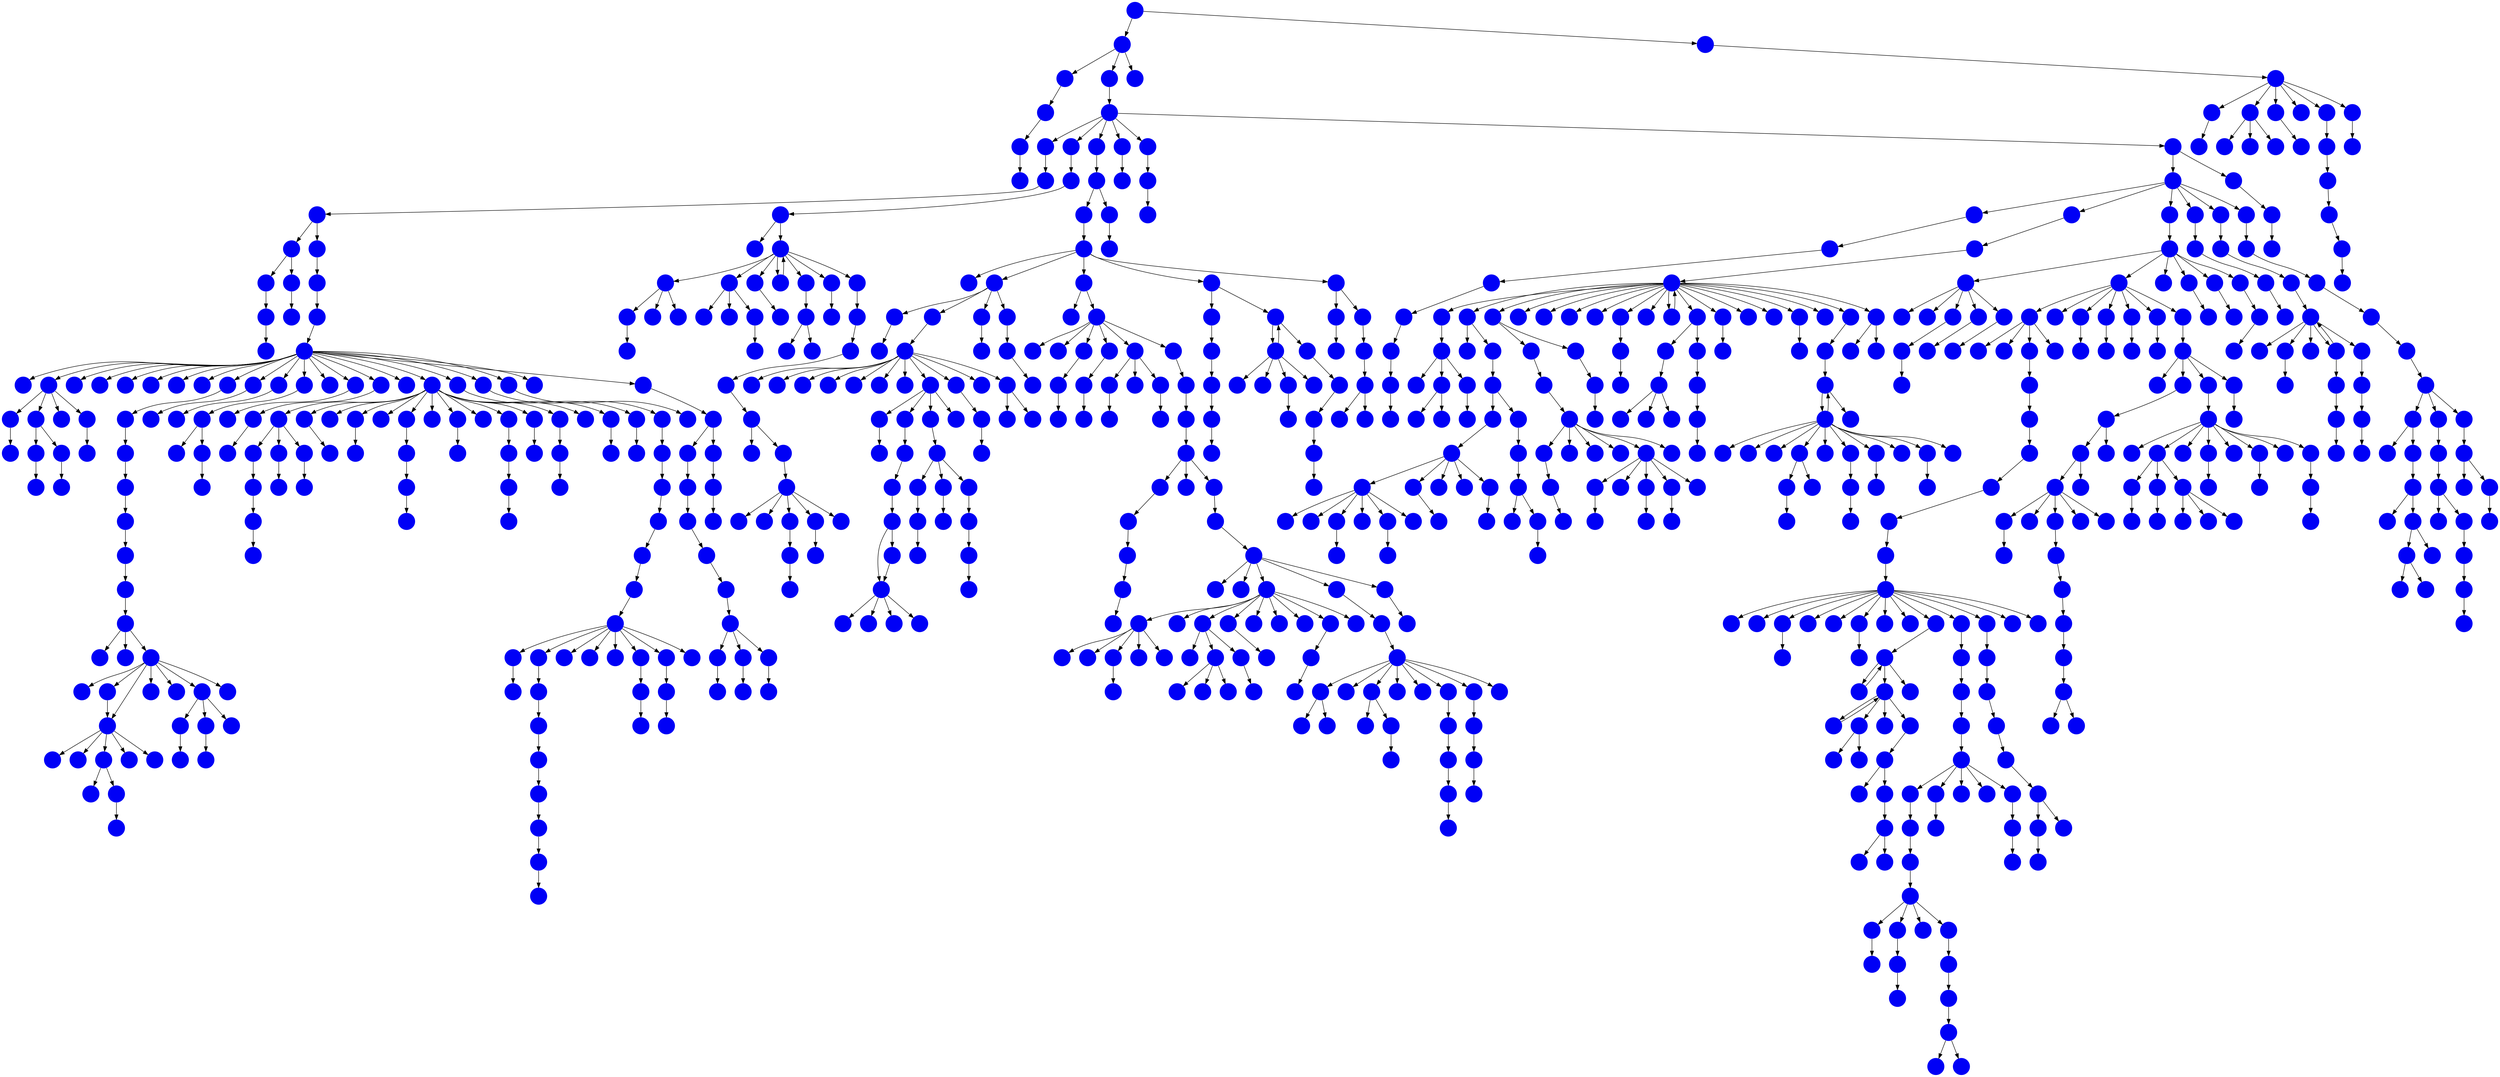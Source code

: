 digraph{
0 [tooltip = "D", penwidth = 0, style = filled, fillcolor = "#0000f6", shape = circle, label = ""]
1 [tooltip = "D", penwidth = 0, style = filled, fillcolor = "#0000f6", shape = circle, label = ""]
2 [tooltip = "D", penwidth = 0, style = filled, fillcolor = "#0000f6", shape = circle, label = ""]
3 [tooltip = "D", penwidth = 0, style = filled, fillcolor = "#0000f6", shape = circle, label = ""]
4 [tooltip = "D", penwidth = 0, style = filled, fillcolor = "#0000f6", shape = circle, label = ""]
5 [tooltip = "D", penwidth = 0, style = filled, fillcolor = "#0000f6", shape = circle, label = ""]
6 [tooltip = "D", penwidth = 0, style = filled, fillcolor = "#0000f6", shape = circle, label = ""]
7 [tooltip = "D", penwidth = 0, style = filled, fillcolor = "#0000f6", shape = circle, label = ""]
8 [tooltip = "D", penwidth = 0, style = filled, fillcolor = "#0000f6", shape = circle, label = ""]
9 [tooltip = "D", penwidth = 0, style = filled, fillcolor = "#0000f6", shape = circle, label = ""]
10 [tooltip = "D", penwidth = 0, style = filled, fillcolor = "#0000f6", shape = circle, label = ""]
11 [tooltip = "D", penwidth = 0, style = filled, fillcolor = "#0000f6", shape = circle, label = ""]
12 [tooltip = "D", penwidth = 0, style = filled, fillcolor = "#0000f6", shape = circle, label = ""]
13 [tooltip = "D", penwidth = 0, style = filled, fillcolor = "#0000f6", shape = circle, label = ""]
14 [tooltip = "D", penwidth = 0, style = filled, fillcolor = "#0000f6", shape = circle, label = ""]
15 [tooltip = "D", penwidth = 0, style = filled, fillcolor = "#0000f6", shape = circle, label = ""]
16 [tooltip = "D", penwidth = 0, style = filled, fillcolor = "#0000f6", shape = circle, label = ""]
17 [tooltip = "D", penwidth = 0, style = filled, fillcolor = "#0000f6", shape = circle, label = ""]
18 [tooltip = "D", penwidth = 0, style = filled, fillcolor = "#0000f6", shape = circle, label = ""]
19 [tooltip = "D", penwidth = 0, style = filled, fillcolor = "#0000f6", shape = circle, label = ""]
20 [tooltip = "D", penwidth = 0, style = filled, fillcolor = "#0000f6", shape = circle, label = ""]
21 [tooltip = "D", penwidth = 0, style = filled, fillcolor = "#0000f6", shape = circle, label = ""]
22 [tooltip = "D", penwidth = 0, style = filled, fillcolor = "#0000f6", shape = circle, label = ""]
23 [tooltip = "D", penwidth = 0, style = filled, fillcolor = "#0000f6", shape = circle, label = ""]
24 [tooltip = "D", penwidth = 0, style = filled, fillcolor = "#0000f6", shape = circle, label = ""]
25 [tooltip = "D", penwidth = 0, style = filled, fillcolor = "#0000f6", shape = circle, label = ""]
26 [tooltip = "D", penwidth = 0, style = filled, fillcolor = "#0000f6", shape = circle, label = ""]
27 [tooltip = "D", penwidth = 0, style = filled, fillcolor = "#0000f6", shape = circle, label = ""]
28 [tooltip = "D", penwidth = 0, style = filled, fillcolor = "#0000f6", shape = circle, label = ""]
29 [tooltip = "D", penwidth = 0, style = filled, fillcolor = "#0000f6", shape = circle, label = ""]
30 [tooltip = "D", penwidth = 0, style = filled, fillcolor = "#0000f6", shape = circle, label = ""]
31 [tooltip = "D", penwidth = 0, style = filled, fillcolor = "#0000f6", shape = circle, label = ""]
32 [tooltip = "D", penwidth = 0, style = filled, fillcolor = "#0000f6", shape = circle, label = ""]
33 [tooltip = "D", penwidth = 0, style = filled, fillcolor = "#0000f6", shape = circle, label = ""]
34 [tooltip = "D", penwidth = 0, style = filled, fillcolor = "#0000f6", shape = circle, label = ""]
35 [tooltip = "D", penwidth = 0, style = filled, fillcolor = "#0000f6", shape = circle, label = ""]
36 [tooltip = "D", penwidth = 0, style = filled, fillcolor = "#0000f6", shape = circle, label = ""]
37 [tooltip = "D", penwidth = 0, style = filled, fillcolor = "#0000f6", shape = circle, label = ""]
38 [tooltip = "D", penwidth = 0, style = filled, fillcolor = "#0000f6", shape = circle, label = ""]
39 [tooltip = "D", penwidth = 0, style = filled, fillcolor = "#0000f6", shape = circle, label = ""]
40 [tooltip = "D", penwidth = 0, style = filled, fillcolor = "#0000f6", shape = circle, label = ""]
41 [tooltip = "D", penwidth = 0, style = filled, fillcolor = "#0000f6", shape = circle, label = ""]
42 [tooltip = "D", penwidth = 0, style = filled, fillcolor = "#0000f6", shape = circle, label = ""]
43 [tooltip = "D", penwidth = 0, style = filled, fillcolor = "#0000f6", shape = circle, label = ""]
44 [tooltip = "D", penwidth = 0, style = filled, fillcolor = "#0000f6", shape = circle, label = ""]
45 [tooltip = "D", penwidth = 0, style = filled, fillcolor = "#0000f6", shape = circle, label = ""]
46 [tooltip = "D", penwidth = 0, style = filled, fillcolor = "#0000f6", shape = circle, label = ""]
47 [tooltip = "D", penwidth = 0, style = filled, fillcolor = "#0000f6", shape = circle, label = ""]
48 [tooltip = "D", penwidth = 0, style = filled, fillcolor = "#0000f6", shape = circle, label = ""]
49 [tooltip = "D", penwidth = 0, style = filled, fillcolor = "#0000f6", shape = circle, label = ""]
50 [tooltip = "D", penwidth = 0, style = filled, fillcolor = "#0000f6", shape = circle, label = ""]
51 [tooltip = "D", penwidth = 0, style = filled, fillcolor = "#0000f6", shape = circle, label = ""]
52 [tooltip = "D", penwidth = 0, style = filled, fillcolor = "#0000f6", shape = circle, label = ""]
53 [tooltip = "D", penwidth = 0, style = filled, fillcolor = "#0000f6", shape = circle, label = ""]
54 [tooltip = "D", penwidth = 0, style = filled, fillcolor = "#0000f6", shape = circle, label = ""]
55 [tooltip = "D", penwidth = 0, style = filled, fillcolor = "#0000f6", shape = circle, label = ""]
56 [tooltip = "D", penwidth = 0, style = filled, fillcolor = "#0000f6", shape = circle, label = ""]
57 [tooltip = "D", penwidth = 0, style = filled, fillcolor = "#0000f6", shape = circle, label = ""]
58 [tooltip = "D", penwidth = 0, style = filled, fillcolor = "#0000f6", shape = circle, label = ""]
59 [tooltip = "D", penwidth = 0, style = filled, fillcolor = "#0000f6", shape = circle, label = ""]
60 [tooltip = "D", penwidth = 0, style = filled, fillcolor = "#0000f6", shape = circle, label = ""]
61 [tooltip = "D", penwidth = 0, style = filled, fillcolor = "#0000f6", shape = circle, label = ""]
62 [tooltip = "D", penwidth = 0, style = filled, fillcolor = "#0000f6", shape = circle, label = ""]
63 [tooltip = "D", penwidth = 0, style = filled, fillcolor = "#0000f6", shape = circle, label = ""]
64 [tooltip = "D", penwidth = 0, style = filled, fillcolor = "#0000f6", shape = circle, label = ""]
65 [tooltip = "D", penwidth = 0, style = filled, fillcolor = "#0000f6", shape = circle, label = ""]
66 [tooltip = "D", penwidth = 0, style = filled, fillcolor = "#0000f6", shape = circle, label = ""]
67 [tooltip = "D", penwidth = 0, style = filled, fillcolor = "#0000f6", shape = circle, label = ""]
68 [tooltip = "D", penwidth = 0, style = filled, fillcolor = "#0000f6", shape = circle, label = ""]
69 [tooltip = "D", penwidth = 0, style = filled, fillcolor = "#0000f6", shape = circle, label = ""]
70 [tooltip = "D", penwidth = 0, style = filled, fillcolor = "#0000f6", shape = circle, label = ""]
71 [tooltip = "D", penwidth = 0, style = filled, fillcolor = "#0000f6", shape = circle, label = ""]
72 [tooltip = "D", penwidth = 0, style = filled, fillcolor = "#0000f6", shape = circle, label = ""]
73 [tooltip = "D", penwidth = 0, style = filled, fillcolor = "#0000f6", shape = circle, label = ""]
74 [tooltip = "D", penwidth = 0, style = filled, fillcolor = "#0000f6", shape = circle, label = ""]
75 [tooltip = "D", penwidth = 0, style = filled, fillcolor = "#0000f6", shape = circle, label = ""]
76 [tooltip = "D", penwidth = 0, style = filled, fillcolor = "#0000f6", shape = circle, label = ""]
77 [tooltip = "D", penwidth = 0, style = filled, fillcolor = "#0000f6", shape = circle, label = ""]
78 [tooltip = "D", penwidth = 0, style = filled, fillcolor = "#0000f6", shape = circle, label = ""]
79 [tooltip = "D", penwidth = 0, style = filled, fillcolor = "#0000f6", shape = circle, label = ""]
80 [tooltip = "D", penwidth = 0, style = filled, fillcolor = "#0000f6", shape = circle, label = ""]
81 [tooltip = "D", penwidth = 0, style = filled, fillcolor = "#0000f6", shape = circle, label = ""]
82 [tooltip = "D", penwidth = 0, style = filled, fillcolor = "#0000f6", shape = circle, label = ""]
83 [tooltip = "D", penwidth = 0, style = filled, fillcolor = "#0000f6", shape = circle, label = ""]
84 [tooltip = "D", penwidth = 0, style = filled, fillcolor = "#0000f6", shape = circle, label = ""]
85 [tooltip = "D", penwidth = 0, style = filled, fillcolor = "#0000f6", shape = circle, label = ""]
86 [tooltip = "D", penwidth = 0, style = filled, fillcolor = "#0000f6", shape = circle, label = ""]
87 [tooltip = "D", penwidth = 0, style = filled, fillcolor = "#0000f6", shape = circle, label = ""]
88 [tooltip = "D", penwidth = 0, style = filled, fillcolor = "#0000f6", shape = circle, label = ""]
89 [tooltip = "D", penwidth = 0, style = filled, fillcolor = "#0000f6", shape = circle, label = ""]
90 [tooltip = "D", penwidth = 0, style = filled, fillcolor = "#0000f6", shape = circle, label = ""]
91 [tooltip = "D", penwidth = 0, style = filled, fillcolor = "#0000f6", shape = circle, label = ""]
92 [tooltip = "D", penwidth = 0, style = filled, fillcolor = "#0000f6", shape = circle, label = ""]
93 [tooltip = "D", penwidth = 0, style = filled, fillcolor = "#0000f6", shape = circle, label = ""]
94 [tooltip = "D", penwidth = 0, style = filled, fillcolor = "#0000f6", shape = circle, label = ""]
95 [tooltip = "D", penwidth = 0, style = filled, fillcolor = "#0000f6", shape = circle, label = ""]
96 [tooltip = "D", penwidth = 0, style = filled, fillcolor = "#0000f6", shape = circle, label = ""]
97 [tooltip = "D", penwidth = 0, style = filled, fillcolor = "#0000f6", shape = circle, label = ""]
98 [tooltip = "D", penwidth = 0, style = filled, fillcolor = "#0000f6", shape = circle, label = ""]
99 [tooltip = "D", penwidth = 0, style = filled, fillcolor = "#0000f6", shape = circle, label = ""]
100 [tooltip = "D", penwidth = 0, style = filled, fillcolor = "#0000f6", shape = circle, label = ""]
101 [tooltip = "D", penwidth = 0, style = filled, fillcolor = "#0000f6", shape = circle, label = ""]
102 [tooltip = "D", penwidth = 0, style = filled, fillcolor = "#0000f6", shape = circle, label = ""]
103 [tooltip = "D", penwidth = 0, style = filled, fillcolor = "#0000f6", shape = circle, label = ""]
104 [tooltip = "D", penwidth = 0, style = filled, fillcolor = "#0000f6", shape = circle, label = ""]
105 [tooltip = "D", penwidth = 0, style = filled, fillcolor = "#0000f6", shape = circle, label = ""]
106 [tooltip = "D", penwidth = 0, style = filled, fillcolor = "#0000f6", shape = circle, label = ""]
107 [tooltip = "D", penwidth = 0, style = filled, fillcolor = "#0000f6", shape = circle, label = ""]
108 [tooltip = "D", penwidth = 0, style = filled, fillcolor = "#0000f6", shape = circle, label = ""]
109 [tooltip = "D", penwidth = 0, style = filled, fillcolor = "#0000f6", shape = circle, label = ""]
110 [tooltip = "D", penwidth = 0, style = filled, fillcolor = "#0000f6", shape = circle, label = ""]
111 [tooltip = "D", penwidth = 0, style = filled, fillcolor = "#0000f6", shape = circle, label = ""]
112 [tooltip = "D", penwidth = 0, style = filled, fillcolor = "#0000f6", shape = circle, label = ""]
113 [tooltip = "D", penwidth = 0, style = filled, fillcolor = "#0000f6", shape = circle, label = ""]
114 [tooltip = "D", penwidth = 0, style = filled, fillcolor = "#0000f6", shape = circle, label = ""]
115 [tooltip = "D", penwidth = 0, style = filled, fillcolor = "#0000f6", shape = circle, label = ""]
116 [tooltip = "D", penwidth = 0, style = filled, fillcolor = "#0000f6", shape = circle, label = ""]
117 [tooltip = "D", penwidth = 0, style = filled, fillcolor = "#0000f6", shape = circle, label = ""]
118 [tooltip = "D", penwidth = 0, style = filled, fillcolor = "#0000f6", shape = circle, label = ""]
119 [tooltip = "D", penwidth = 0, style = filled, fillcolor = "#0000f6", shape = circle, label = ""]
120 [tooltip = "D", penwidth = 0, style = filled, fillcolor = "#0000f6", shape = circle, label = ""]
121 [tooltip = "D", penwidth = 0, style = filled, fillcolor = "#0000f6", shape = circle, label = ""]
122 [tooltip = "D", penwidth = 0, style = filled, fillcolor = "#0000f6", shape = circle, label = ""]
123 [tooltip = "D", penwidth = 0, style = filled, fillcolor = "#0000f6", shape = circle, label = ""]
124 [tooltip = "D", penwidth = 0, style = filled, fillcolor = "#0000f6", shape = circle, label = ""]
125 [tooltip = "D", penwidth = 0, style = filled, fillcolor = "#0000f6", shape = circle, label = ""]
126 [tooltip = "D", penwidth = 0, style = filled, fillcolor = "#0000f6", shape = circle, label = ""]
127 [tooltip = "D", penwidth = 0, style = filled, fillcolor = "#0000f6", shape = circle, label = ""]
128 [tooltip = "D", penwidth = 0, style = filled, fillcolor = "#0000f6", shape = circle, label = ""]
129 [tooltip = "D", penwidth = 0, style = filled, fillcolor = "#0000f6", shape = circle, label = ""]
130 [tooltip = "D", penwidth = 0, style = filled, fillcolor = "#0000f6", shape = circle, label = ""]
131 [tooltip = "D", penwidth = 0, style = filled, fillcolor = "#0000f6", shape = circle, label = ""]
132 [tooltip = "D", penwidth = 0, style = filled, fillcolor = "#0000f6", shape = circle, label = ""]
133 [tooltip = "D", penwidth = 0, style = filled, fillcolor = "#0000f6", shape = circle, label = ""]
134 [tooltip = "D", penwidth = 0, style = filled, fillcolor = "#0000f6", shape = circle, label = ""]
135 [tooltip = "D", penwidth = 0, style = filled, fillcolor = "#0000f6", shape = circle, label = ""]
136 [tooltip = "D", penwidth = 0, style = filled, fillcolor = "#0000f6", shape = circle, label = ""]
137 [tooltip = "D", penwidth = 0, style = filled, fillcolor = "#0000f6", shape = circle, label = ""]
138 [tooltip = "D", penwidth = 0, style = filled, fillcolor = "#0000f6", shape = circle, label = ""]
139 [tooltip = "D", penwidth = 0, style = filled, fillcolor = "#0000f6", shape = circle, label = ""]
140 [tooltip = "D", penwidth = 0, style = filled, fillcolor = "#0000f6", shape = circle, label = ""]
141 [tooltip = "D", penwidth = 0, style = filled, fillcolor = "#0000f6", shape = circle, label = ""]
142 [tooltip = "D", penwidth = 0, style = filled, fillcolor = "#0000f6", shape = circle, label = ""]
143 [tooltip = "D", penwidth = 0, style = filled, fillcolor = "#0000f6", shape = circle, label = ""]
144 [tooltip = "D", penwidth = 0, style = filled, fillcolor = "#0000f6", shape = circle, label = ""]
145 [tooltip = "D", penwidth = 0, style = filled, fillcolor = "#0000f6", shape = circle, label = ""]
146 [tooltip = "D", penwidth = 0, style = filled, fillcolor = "#0000f6", shape = circle, label = ""]
147 [tooltip = "D", penwidth = 0, style = filled, fillcolor = "#0000f6", shape = circle, label = ""]
148 [tooltip = "D", penwidth = 0, style = filled, fillcolor = "#0000f6", shape = circle, label = ""]
149 [tooltip = "D", penwidth = 0, style = filled, fillcolor = "#0000f6", shape = circle, label = ""]
150 [tooltip = "D", penwidth = 0, style = filled, fillcolor = "#0000f6", shape = circle, label = ""]
151 [tooltip = "D", penwidth = 0, style = filled, fillcolor = "#0000f6", shape = circle, label = ""]
152 [tooltip = "D", penwidth = 0, style = filled, fillcolor = "#0000f6", shape = circle, label = ""]
153 [tooltip = "D", penwidth = 0, style = filled, fillcolor = "#0000f6", shape = circle, label = ""]
154 [tooltip = "D", penwidth = 0, style = filled, fillcolor = "#0000f6", shape = circle, label = ""]
155 [tooltip = "D", penwidth = 0, style = filled, fillcolor = "#0000f6", shape = circle, label = ""]
156 [tooltip = "D", penwidth = 0, style = filled, fillcolor = "#0000f6", shape = circle, label = ""]
157 [tooltip = "D", penwidth = 0, style = filled, fillcolor = "#0000f6", shape = circle, label = ""]
158 [tooltip = "D", penwidth = 0, style = filled, fillcolor = "#0000f6", shape = circle, label = ""]
159 [tooltip = "D", penwidth = 0, style = filled, fillcolor = "#0000f6", shape = circle, label = ""]
160 [tooltip = "D", penwidth = 0, style = filled, fillcolor = "#0000f6", shape = circle, label = ""]
161 [tooltip = "D", penwidth = 0, style = filled, fillcolor = "#0000f6", shape = circle, label = ""]
162 [tooltip = "D", penwidth = 0, style = filled, fillcolor = "#0000f6", shape = circle, label = ""]
163 [tooltip = "D", penwidth = 0, style = filled, fillcolor = "#0000f6", shape = circle, label = ""]
164 [tooltip = "D", penwidth = 0, style = filled, fillcolor = "#0000f6", shape = circle, label = ""]
165 [tooltip = "D", penwidth = 0, style = filled, fillcolor = "#0000f6", shape = circle, label = ""]
166 [tooltip = "D", penwidth = 0, style = filled, fillcolor = "#0000f6", shape = circle, label = ""]
167 [tooltip = "D", penwidth = 0, style = filled, fillcolor = "#0000f6", shape = circle, label = ""]
168 [tooltip = "D", penwidth = 0, style = filled, fillcolor = "#0000f6", shape = circle, label = ""]
169 [tooltip = "D", penwidth = 0, style = filled, fillcolor = "#0000f6", shape = circle, label = ""]
170 [tooltip = "D", penwidth = 0, style = filled, fillcolor = "#0000f6", shape = circle, label = ""]
171 [tooltip = "D", penwidth = 0, style = filled, fillcolor = "#0000f6", shape = circle, label = ""]
172 [tooltip = "D", penwidth = 0, style = filled, fillcolor = "#0000f6", shape = circle, label = ""]
173 [tooltip = "D", penwidth = 0, style = filled, fillcolor = "#0000f6", shape = circle, label = ""]
174 [tooltip = "D", penwidth = 0, style = filled, fillcolor = "#0000f6", shape = circle, label = ""]
175 [tooltip = "D", penwidth = 0, style = filled, fillcolor = "#0000f6", shape = circle, label = ""]
176 [tooltip = "D", penwidth = 0, style = filled, fillcolor = "#0000f6", shape = circle, label = ""]
177 [tooltip = "D", penwidth = 0, style = filled, fillcolor = "#0000f6", shape = circle, label = ""]
178 [tooltip = "D", penwidth = 0, style = filled, fillcolor = "#0000f6", shape = circle, label = ""]
179 [tooltip = "D", penwidth = 0, style = filled, fillcolor = "#0000f6", shape = circle, label = ""]
180 [tooltip = "D", penwidth = 0, style = filled, fillcolor = "#0000f6", shape = circle, label = ""]
181 [tooltip = "D", penwidth = 0, style = filled, fillcolor = "#0000f6", shape = circle, label = ""]
182 [tooltip = "D", penwidth = 0, style = filled, fillcolor = "#0000f6", shape = circle, label = ""]
183 [tooltip = "D", penwidth = 0, style = filled, fillcolor = "#0000f6", shape = circle, label = ""]
184 [tooltip = "D", penwidth = 0, style = filled, fillcolor = "#0000f6", shape = circle, label = ""]
185 [tooltip = "D", penwidth = 0, style = filled, fillcolor = "#0000f6", shape = circle, label = ""]
186 [tooltip = "D", penwidth = 0, style = filled, fillcolor = "#0000f6", shape = circle, label = ""]
187 [tooltip = "D", penwidth = 0, style = filled, fillcolor = "#0000f6", shape = circle, label = ""]
188 [tooltip = "D", penwidth = 0, style = filled, fillcolor = "#0000f6", shape = circle, label = ""]
189 [tooltip = "D", penwidth = 0, style = filled, fillcolor = "#0000f6", shape = circle, label = ""]
190 [tooltip = "D", penwidth = 0, style = filled, fillcolor = "#0000f6", shape = circle, label = ""]
191 [tooltip = "D", penwidth = 0, style = filled, fillcolor = "#0000f6", shape = circle, label = ""]
192 [tooltip = "D", penwidth = 0, style = filled, fillcolor = "#0000f6", shape = circle, label = ""]
193 [tooltip = "D", penwidth = 0, style = filled, fillcolor = "#0000f6", shape = circle, label = ""]
194 [tooltip = "D", penwidth = 0, style = filled, fillcolor = "#0000f6", shape = circle, label = ""]
195 [tooltip = "D", penwidth = 0, style = filled, fillcolor = "#0000f6", shape = circle, label = ""]
196 [tooltip = "D", penwidth = 0, style = filled, fillcolor = "#0000f6", shape = circle, label = ""]
197 [tooltip = "D", penwidth = 0, style = filled, fillcolor = "#0000f6", shape = circle, label = ""]
198 [tooltip = "D", penwidth = 0, style = filled, fillcolor = "#0000f6", shape = circle, label = ""]
199 [tooltip = "D", penwidth = 0, style = filled, fillcolor = "#0000f6", shape = circle, label = ""]
200 [tooltip = "D", penwidth = 0, style = filled, fillcolor = "#0000f6", shape = circle, label = ""]
201 [tooltip = "D", penwidth = 0, style = filled, fillcolor = "#0000f6", shape = circle, label = ""]
202 [tooltip = "D", penwidth = 0, style = filled, fillcolor = "#0000f6", shape = circle, label = ""]
203 [tooltip = "D", penwidth = 0, style = filled, fillcolor = "#0000f6", shape = circle, label = ""]
204 [tooltip = "D", penwidth = 0, style = filled, fillcolor = "#0000f6", shape = circle, label = ""]
205 [tooltip = "D", penwidth = 0, style = filled, fillcolor = "#0000f6", shape = circle, label = ""]
206 [tooltip = "D", penwidth = 0, style = filled, fillcolor = "#0000f6", shape = circle, label = ""]
207 [tooltip = "D", penwidth = 0, style = filled, fillcolor = "#0000f6", shape = circle, label = ""]
208 [tooltip = "D", penwidth = 0, style = filled, fillcolor = "#0000f6", shape = circle, label = ""]
209 [tooltip = "D", penwidth = 0, style = filled, fillcolor = "#0000f6", shape = circle, label = ""]
210 [tooltip = "D", penwidth = 0, style = filled, fillcolor = "#0000f6", shape = circle, label = ""]
211 [tooltip = "D", penwidth = 0, style = filled, fillcolor = "#0000f6", shape = circle, label = ""]
212 [tooltip = "D", penwidth = 0, style = filled, fillcolor = "#0000f6", shape = circle, label = ""]
213 [tooltip = "D", penwidth = 0, style = filled, fillcolor = "#0000f6", shape = circle, label = ""]
214 [tooltip = "D", penwidth = 0, style = filled, fillcolor = "#0000f6", shape = circle, label = ""]
215 [tooltip = "D", penwidth = 0, style = filled, fillcolor = "#0000f6", shape = circle, label = ""]
216 [tooltip = "D", penwidth = 0, style = filled, fillcolor = "#0000f6", shape = circle, label = ""]
217 [tooltip = "D", penwidth = 0, style = filled, fillcolor = "#0000f6", shape = circle, label = ""]
218 [tooltip = "D", penwidth = 0, style = filled, fillcolor = "#0000f6", shape = circle, label = ""]
219 [tooltip = "D", penwidth = 0, style = filled, fillcolor = "#0000f6", shape = circle, label = ""]
220 [tooltip = "D", penwidth = 0, style = filled, fillcolor = "#0000f6", shape = circle, label = ""]
221 [tooltip = "D", penwidth = 0, style = filled, fillcolor = "#0000f6", shape = circle, label = ""]
222 [tooltip = "D", penwidth = 0, style = filled, fillcolor = "#0000f6", shape = circle, label = ""]
223 [tooltip = "D", penwidth = 0, style = filled, fillcolor = "#0000f6", shape = circle, label = ""]
224 [tooltip = "D", penwidth = 0, style = filled, fillcolor = "#0000f6", shape = circle, label = ""]
225 [tooltip = "D", penwidth = 0, style = filled, fillcolor = "#0000f6", shape = circle, label = ""]
226 [tooltip = "D", penwidth = 0, style = filled, fillcolor = "#0000f6", shape = circle, label = ""]
227 [tooltip = "D", penwidth = 0, style = filled, fillcolor = "#0000f6", shape = circle, label = ""]
228 [tooltip = "D", penwidth = 0, style = filled, fillcolor = "#0000f6", shape = circle, label = ""]
229 [tooltip = "D", penwidth = 0, style = filled, fillcolor = "#0000f6", shape = circle, label = ""]
230 [tooltip = "D", penwidth = 0, style = filled, fillcolor = "#0000f6", shape = circle, label = ""]
231 [tooltip = "D", penwidth = 0, style = filled, fillcolor = "#0000f6", shape = circle, label = ""]
232 [tooltip = "D", penwidth = 0, style = filled, fillcolor = "#0000f6", shape = circle, label = ""]
233 [tooltip = "D", penwidth = 0, style = filled, fillcolor = "#0000f6", shape = circle, label = ""]
234 [tooltip = "D", penwidth = 0, style = filled, fillcolor = "#0000f6", shape = circle, label = ""]
235 [tooltip = "D", penwidth = 0, style = filled, fillcolor = "#0000f6", shape = circle, label = ""]
236 [tooltip = "D", penwidth = 0, style = filled, fillcolor = "#0000f6", shape = circle, label = ""]
237 [tooltip = "D", penwidth = 0, style = filled, fillcolor = "#0000f6", shape = circle, label = ""]
238 [tooltip = "D", penwidth = 0, style = filled, fillcolor = "#0000f6", shape = circle, label = ""]
239 [tooltip = "D", penwidth = 0, style = filled, fillcolor = "#0000f6", shape = circle, label = ""]
240 [tooltip = "D", penwidth = 0, style = filled, fillcolor = "#0000f6", shape = circle, label = ""]
241 [tooltip = "D", penwidth = 0, style = filled, fillcolor = "#0000f6", shape = circle, label = ""]
242 [tooltip = "D", penwidth = 0, style = filled, fillcolor = "#0000f6", shape = circle, label = ""]
243 [tooltip = "D", penwidth = 0, style = filled, fillcolor = "#0000f6", shape = circle, label = ""]
244 [tooltip = "D", penwidth = 0, style = filled, fillcolor = "#0000f6", shape = circle, label = ""]
245 [tooltip = "D", penwidth = 0, style = filled, fillcolor = "#0000f6", shape = circle, label = ""]
246 [tooltip = "D", penwidth = 0, style = filled, fillcolor = "#0000f6", shape = circle, label = ""]
247 [tooltip = "D", penwidth = 0, style = filled, fillcolor = "#0000f6", shape = circle, label = ""]
248 [tooltip = "D", penwidth = 0, style = filled, fillcolor = "#0000f6", shape = circle, label = ""]
249 [tooltip = "D", penwidth = 0, style = filled, fillcolor = "#0000f6", shape = circle, label = ""]
250 [tooltip = "D", penwidth = 0, style = filled, fillcolor = "#0000f6", shape = circle, label = ""]
251 [tooltip = "D", penwidth = 0, style = filled, fillcolor = "#0000f6", shape = circle, label = ""]
252 [tooltip = "D", penwidth = 0, style = filled, fillcolor = "#0000f6", shape = circle, label = ""]
253 [tooltip = "D", penwidth = 0, style = filled, fillcolor = "#0000f6", shape = circle, label = ""]
254 [tooltip = "D", penwidth = 0, style = filled, fillcolor = "#0000f6", shape = circle, label = ""]
255 [tooltip = "D", penwidth = 0, style = filled, fillcolor = "#0000f6", shape = circle, label = ""]
256 [tooltip = "D", penwidth = 0, style = filled, fillcolor = "#0000f6", shape = circle, label = ""]
257 [tooltip = "D", penwidth = 0, style = filled, fillcolor = "#0000f6", shape = circle, label = ""]
258 [tooltip = "D", penwidth = 0, style = filled, fillcolor = "#0000f6", shape = circle, label = ""]
259 [tooltip = "D", penwidth = 0, style = filled, fillcolor = "#0000f6", shape = circle, label = ""]
260 [tooltip = "D", penwidth = 0, style = filled, fillcolor = "#0000f6", shape = circle, label = ""]
261 [tooltip = "D", penwidth = 0, style = filled, fillcolor = "#0000f6", shape = circle, label = ""]
262 [tooltip = "D", penwidth = 0, style = filled, fillcolor = "#0000f6", shape = circle, label = ""]
263 [tooltip = "D", penwidth = 0, style = filled, fillcolor = "#0000f6", shape = circle, label = ""]
264 [tooltip = "D", penwidth = 0, style = filled, fillcolor = "#0000f6", shape = circle, label = ""]
265 [tooltip = "D", penwidth = 0, style = filled, fillcolor = "#0000f6", shape = circle, label = ""]
266 [tooltip = "D", penwidth = 0, style = filled, fillcolor = "#0000f6", shape = circle, label = ""]
267 [tooltip = "D", penwidth = 0, style = filled, fillcolor = "#0000f6", shape = circle, label = ""]
268 [tooltip = "D", penwidth = 0, style = filled, fillcolor = "#0000f6", shape = circle, label = ""]
269 [tooltip = "D", penwidth = 0, style = filled, fillcolor = "#0000f6", shape = circle, label = ""]
270 [tooltip = "D", penwidth = 0, style = filled, fillcolor = "#0000f6", shape = circle, label = ""]
271 [tooltip = "D", penwidth = 0, style = filled, fillcolor = "#0000f6", shape = circle, label = ""]
272 [tooltip = "D", penwidth = 0, style = filled, fillcolor = "#0000f6", shape = circle, label = ""]
273 [tooltip = "D", penwidth = 0, style = filled, fillcolor = "#0000f6", shape = circle, label = ""]
274 [tooltip = "D", penwidth = 0, style = filled, fillcolor = "#0000f6", shape = circle, label = ""]
275 [tooltip = "D", penwidth = 0, style = filled, fillcolor = "#0000f6", shape = circle, label = ""]
276 [tooltip = "D", penwidth = 0, style = filled, fillcolor = "#0000f6", shape = circle, label = ""]
277 [tooltip = "D", penwidth = 0, style = filled, fillcolor = "#0000f6", shape = circle, label = ""]
278 [tooltip = "D", penwidth = 0, style = filled, fillcolor = "#0000f6", shape = circle, label = ""]
279 [tooltip = "D", penwidth = 0, style = filled, fillcolor = "#0000f6", shape = circle, label = ""]
280 [tooltip = "D", penwidth = 0, style = filled, fillcolor = "#0000f6", shape = circle, label = ""]
281 [tooltip = "D", penwidth = 0, style = filled, fillcolor = "#0000f6", shape = circle, label = ""]
282 [tooltip = "D", penwidth = 0, style = filled, fillcolor = "#0000f6", shape = circle, label = ""]
283 [tooltip = "D", penwidth = 0, style = filled, fillcolor = "#0000f6", shape = circle, label = ""]
284 [tooltip = "D", penwidth = 0, style = filled, fillcolor = "#0000f6", shape = circle, label = ""]
285 [tooltip = "D", penwidth = 0, style = filled, fillcolor = "#0000f6", shape = circle, label = ""]
286 [tooltip = "D", penwidth = 0, style = filled, fillcolor = "#0000f6", shape = circle, label = ""]
287 [tooltip = "D", penwidth = 0, style = filled, fillcolor = "#0000f6", shape = circle, label = ""]
288 [tooltip = "D", penwidth = 0, style = filled, fillcolor = "#0000f6", shape = circle, label = ""]
289 [tooltip = "D", penwidth = 0, style = filled, fillcolor = "#0000f6", shape = circle, label = ""]
290 [tooltip = "D", penwidth = 0, style = filled, fillcolor = "#0000f6", shape = circle, label = ""]
291 [tooltip = "D", penwidth = 0, style = filled, fillcolor = "#0000f6", shape = circle, label = ""]
292 [tooltip = "D", penwidth = 0, style = filled, fillcolor = "#0000f6", shape = circle, label = ""]
293 [tooltip = "D", penwidth = 0, style = filled, fillcolor = "#0000f6", shape = circle, label = ""]
294 [tooltip = "D", penwidth = 0, style = filled, fillcolor = "#0000f6", shape = circle, label = ""]
295 [tooltip = "D", penwidth = 0, style = filled, fillcolor = "#0000f6", shape = circle, label = ""]
296 [tooltip = "D", penwidth = 0, style = filled, fillcolor = "#0000f6", shape = circle, label = ""]
297 [tooltip = "D", penwidth = 0, style = filled, fillcolor = "#0000f6", shape = circle, label = ""]
298 [tooltip = "D", penwidth = 0, style = filled, fillcolor = "#0000f6", shape = circle, label = ""]
299 [tooltip = "D", penwidth = 0, style = filled, fillcolor = "#0000f6", shape = circle, label = ""]
300 [tooltip = "D", penwidth = 0, style = filled, fillcolor = "#0000f6", shape = circle, label = ""]
301 [tooltip = "D", penwidth = 0, style = filled, fillcolor = "#0000f6", shape = circle, label = ""]
302 [tooltip = "D", penwidth = 0, style = filled, fillcolor = "#0000f6", shape = circle, label = ""]
303 [tooltip = "D", penwidth = 0, style = filled, fillcolor = "#0000f6", shape = circle, label = ""]
304 [tooltip = "D", penwidth = 0, style = filled, fillcolor = "#0000f6", shape = circle, label = ""]
305 [tooltip = "D", penwidth = 0, style = filled, fillcolor = "#0000f6", shape = circle, label = ""]
306 [tooltip = "D", penwidth = 0, style = filled, fillcolor = "#0000f6", shape = circle, label = ""]
307 [tooltip = "D", penwidth = 0, style = filled, fillcolor = "#0000f6", shape = circle, label = ""]
308 [tooltip = "D", penwidth = 0, style = filled, fillcolor = "#0000f6", shape = circle, label = ""]
309 [tooltip = "D", penwidth = 0, style = filled, fillcolor = "#0000f6", shape = circle, label = ""]
310 [tooltip = "D", penwidth = 0, style = filled, fillcolor = "#0000f6", shape = circle, label = ""]
311 [tooltip = "D", penwidth = 0, style = filled, fillcolor = "#0000f6", shape = circle, label = ""]
312 [tooltip = "D", penwidth = 0, style = filled, fillcolor = "#0000f6", shape = circle, label = ""]
313 [tooltip = "D", penwidth = 0, style = filled, fillcolor = "#0000f6", shape = circle, label = ""]
314 [tooltip = "D", penwidth = 0, style = filled, fillcolor = "#0000f6", shape = circle, label = ""]
315 [tooltip = "D", penwidth = 0, style = filled, fillcolor = "#0000f6", shape = circle, label = ""]
316 [tooltip = "D", penwidth = 0, style = filled, fillcolor = "#0000f6", shape = circle, label = ""]
317 [tooltip = "D", penwidth = 0, style = filled, fillcolor = "#0000f6", shape = circle, label = ""]
318 [tooltip = "D", penwidth = 0, style = filled, fillcolor = "#0000f6", shape = circle, label = ""]
319 [tooltip = "D", penwidth = 0, style = filled, fillcolor = "#0000f6", shape = circle, label = ""]
320 [tooltip = "D", penwidth = 0, style = filled, fillcolor = "#0000f6", shape = circle, label = ""]
321 [tooltip = "D", penwidth = 0, style = filled, fillcolor = "#0000f6", shape = circle, label = ""]
322 [tooltip = "D", penwidth = 0, style = filled, fillcolor = "#0000f6", shape = circle, label = ""]
323 [tooltip = "D", penwidth = 0, style = filled, fillcolor = "#0000f6", shape = circle, label = ""]
324 [tooltip = "D", penwidth = 0, style = filled, fillcolor = "#0000f6", shape = circle, label = ""]
325 [tooltip = "D", penwidth = 0, style = filled, fillcolor = "#0000f6", shape = circle, label = ""]
326 [tooltip = "D", penwidth = 0, style = filled, fillcolor = "#0000f6", shape = circle, label = ""]
327 [tooltip = "D", penwidth = 0, style = filled, fillcolor = "#0000f6", shape = circle, label = ""]
328 [tooltip = "D", penwidth = 0, style = filled, fillcolor = "#0000f6", shape = circle, label = ""]
329 [tooltip = "D", penwidth = 0, style = filled, fillcolor = "#0000f6", shape = circle, label = ""]
330 [tooltip = "D", penwidth = 0, style = filled, fillcolor = "#0000f6", shape = circle, label = ""]
331 [tooltip = "D", penwidth = 0, style = filled, fillcolor = "#0000f6", shape = circle, label = ""]
332 [tooltip = "D", penwidth = 0, style = filled, fillcolor = "#0000f6", shape = circle, label = ""]
333 [tooltip = "D", penwidth = 0, style = filled, fillcolor = "#0000f6", shape = circle, label = ""]
334 [tooltip = "D", penwidth = 0, style = filled, fillcolor = "#0000f6", shape = circle, label = ""]
335 [tooltip = "D", penwidth = 0, style = filled, fillcolor = "#0000f6", shape = circle, label = ""]
336 [tooltip = "D", penwidth = 0, style = filled, fillcolor = "#0000f6", shape = circle, label = ""]
337 [tooltip = "D", penwidth = 0, style = filled, fillcolor = "#0000f6", shape = circle, label = ""]
338 [tooltip = "D", penwidth = 0, style = filled, fillcolor = "#0000f6", shape = circle, label = ""]
339 [tooltip = "D", penwidth = 0, style = filled, fillcolor = "#0000f6", shape = circle, label = ""]
340 [tooltip = "D", penwidth = 0, style = filled, fillcolor = "#0000f6", shape = circle, label = ""]
341 [tooltip = "D", penwidth = 0, style = filled, fillcolor = "#0000f6", shape = circle, label = ""]
342 [tooltip = "D", penwidth = 0, style = filled, fillcolor = "#0000f6", shape = circle, label = ""]
343 [tooltip = "D", penwidth = 0, style = filled, fillcolor = "#0000f6", shape = circle, label = ""]
344 [tooltip = "D", penwidth = 0, style = filled, fillcolor = "#0000f6", shape = circle, label = ""]
345 [tooltip = "D", penwidth = 0, style = filled, fillcolor = "#0000f6", shape = circle, label = ""]
346 [tooltip = "D", penwidth = 0, style = filled, fillcolor = "#0000f6", shape = circle, label = ""]
347 [tooltip = "D", penwidth = 0, style = filled, fillcolor = "#0000f6", shape = circle, label = ""]
348 [tooltip = "D", penwidth = 0, style = filled, fillcolor = "#0000f6", shape = circle, label = ""]
349 [tooltip = "D", penwidth = 0, style = filled, fillcolor = "#0000f6", shape = circle, label = ""]
350 [tooltip = "D", penwidth = 0, style = filled, fillcolor = "#0000f6", shape = circle, label = ""]
351 [tooltip = "D", penwidth = 0, style = filled, fillcolor = "#0000f6", shape = circle, label = ""]
352 [tooltip = "D", penwidth = 0, style = filled, fillcolor = "#0000f6", shape = circle, label = ""]
353 [tooltip = "D", penwidth = 0, style = filled, fillcolor = "#0000f6", shape = circle, label = ""]
354 [tooltip = "D", penwidth = 0, style = filled, fillcolor = "#0000f6", shape = circle, label = ""]
355 [tooltip = "D", penwidth = 0, style = filled, fillcolor = "#0000f6", shape = circle, label = ""]
356 [tooltip = "D", penwidth = 0, style = filled, fillcolor = "#0000f6", shape = circle, label = ""]
357 [tooltip = "D", penwidth = 0, style = filled, fillcolor = "#0000f6", shape = circle, label = ""]
358 [tooltip = "D", penwidth = 0, style = filled, fillcolor = "#0000f6", shape = circle, label = ""]
359 [tooltip = "D", penwidth = 0, style = filled, fillcolor = "#0000f6", shape = circle, label = ""]
360 [tooltip = "D", penwidth = 0, style = filled, fillcolor = "#0000f6", shape = circle, label = ""]
361 [tooltip = "D", penwidth = 0, style = filled, fillcolor = "#0000f6", shape = circle, label = ""]
362 [tooltip = "D", penwidth = 0, style = filled, fillcolor = "#0000f6", shape = circle, label = ""]
363 [tooltip = "D", penwidth = 0, style = filled, fillcolor = "#0000f6", shape = circle, label = ""]
364 [tooltip = "D", penwidth = 0, style = filled, fillcolor = "#0000f6", shape = circle, label = ""]
365 [tooltip = "D", penwidth = 0, style = filled, fillcolor = "#0000f6", shape = circle, label = ""]
366 [tooltip = "D", penwidth = 0, style = filled, fillcolor = "#0000f6", shape = circle, label = ""]
367 [tooltip = "D", penwidth = 0, style = filled, fillcolor = "#0000f6", shape = circle, label = ""]
368 [tooltip = "D", penwidth = 0, style = filled, fillcolor = "#0000f6", shape = circle, label = ""]
369 [tooltip = "D", penwidth = 0, style = filled, fillcolor = "#0000f6", shape = circle, label = ""]
370 [tooltip = "D", penwidth = 0, style = filled, fillcolor = "#0000f6", shape = circle, label = ""]
371 [tooltip = "D", penwidth = 0, style = filled, fillcolor = "#0000f6", shape = circle, label = ""]
372 [tooltip = "D", penwidth = 0, style = filled, fillcolor = "#0000f6", shape = circle, label = ""]
373 [tooltip = "D", penwidth = 0, style = filled, fillcolor = "#0000f6", shape = circle, label = ""]
374 [tooltip = "D", penwidth = 0, style = filled, fillcolor = "#0000f6", shape = circle, label = ""]
375 [tooltip = "D", penwidth = 0, style = filled, fillcolor = "#0000f6", shape = circle, label = ""]
376 [tooltip = "D", penwidth = 0, style = filled, fillcolor = "#0000f6", shape = circle, label = ""]
377 [tooltip = "D", penwidth = 0, style = filled, fillcolor = "#0000f6", shape = circle, label = ""]
378 [tooltip = "D", penwidth = 0, style = filled, fillcolor = "#0000f6", shape = circle, label = ""]
379 [tooltip = "D", penwidth = 0, style = filled, fillcolor = "#0000f6", shape = circle, label = ""]
380 [tooltip = "D", penwidth = 0, style = filled, fillcolor = "#0000f6", shape = circle, label = ""]
381 [tooltip = "D", penwidth = 0, style = filled, fillcolor = "#0000f6", shape = circle, label = ""]
382 [tooltip = "D", penwidth = 0, style = filled, fillcolor = "#0000f6", shape = circle, label = ""]
383 [tooltip = "D", penwidth = 0, style = filled, fillcolor = "#0000f6", shape = circle, label = ""]
384 [tooltip = "D", penwidth = 0, style = filled, fillcolor = "#0000f6", shape = circle, label = ""]
385 [tooltip = "D", penwidth = 0, style = filled, fillcolor = "#0000f6", shape = circle, label = ""]
386 [tooltip = "D", penwidth = 0, style = filled, fillcolor = "#0000f6", shape = circle, label = ""]
387 [tooltip = "D", penwidth = 0, style = filled, fillcolor = "#0000f6", shape = circle, label = ""]
388 [tooltip = "D", penwidth = 0, style = filled, fillcolor = "#0000f6", shape = circle, label = ""]
389 [tooltip = "D", penwidth = 0, style = filled, fillcolor = "#0000f6", shape = circle, label = ""]
390 [tooltip = "D", penwidth = 0, style = filled, fillcolor = "#0000f6", shape = circle, label = ""]
391 [tooltip = "D", penwidth = 0, style = filled, fillcolor = "#0000f6", shape = circle, label = ""]
392 [tooltip = "D", penwidth = 0, style = filled, fillcolor = "#0000f6", shape = circle, label = ""]
393 [tooltip = "D", penwidth = 0, style = filled, fillcolor = "#0000f6", shape = circle, label = ""]
394 [tooltip = "D", penwidth = 0, style = filled, fillcolor = "#0000f6", shape = circle, label = ""]
395 [tooltip = "D", penwidth = 0, style = filled, fillcolor = "#0000f6", shape = circle, label = ""]
396 [tooltip = "D", penwidth = 0, style = filled, fillcolor = "#0000f6", shape = circle, label = ""]
397 [tooltip = "D", penwidth = 0, style = filled, fillcolor = "#0000f6", shape = circle, label = ""]
398 [tooltip = "D", penwidth = 0, style = filled, fillcolor = "#0000f6", shape = circle, label = ""]
399 [tooltip = "D", penwidth = 0, style = filled, fillcolor = "#0000f6", shape = circle, label = ""]
400 [tooltip = "D", penwidth = 0, style = filled, fillcolor = "#0000f6", shape = circle, label = ""]
401 [tooltip = "D", penwidth = 0, style = filled, fillcolor = "#0000f6", shape = circle, label = ""]
402 [tooltip = "D", penwidth = 0, style = filled, fillcolor = "#0000f6", shape = circle, label = ""]
403 [tooltip = "D", penwidth = 0, style = filled, fillcolor = "#0000f6", shape = circle, label = ""]
404 [tooltip = "D", penwidth = 0, style = filled, fillcolor = "#0000f6", shape = circle, label = ""]
405 [tooltip = "D", penwidth = 0, style = filled, fillcolor = "#0000f6", shape = circle, label = ""]
406 [tooltip = "D", penwidth = 0, style = filled, fillcolor = "#0000f6", shape = circle, label = ""]
407 [tooltip = "D", penwidth = 0, style = filled, fillcolor = "#0000f6", shape = circle, label = ""]
408 [tooltip = "D", penwidth = 0, style = filled, fillcolor = "#0000f6", shape = circle, label = ""]
409 [tooltip = "D", penwidth = 0, style = filled, fillcolor = "#0000f6", shape = circle, label = ""]
410 [tooltip = "D", penwidth = 0, style = filled, fillcolor = "#0000f6", shape = circle, label = ""]
411 [tooltip = "D", penwidth = 0, style = filled, fillcolor = "#0000f6", shape = circle, label = ""]
412 [tooltip = "D", penwidth = 0, style = filled, fillcolor = "#0000f6", shape = circle, label = ""]
413 [tooltip = "D", penwidth = 0, style = filled, fillcolor = "#0000f6", shape = circle, label = ""]
414 [tooltip = "D", penwidth = 0, style = filled, fillcolor = "#0000f6", shape = circle, label = ""]
415 [tooltip = "D", penwidth = 0, style = filled, fillcolor = "#0000f6", shape = circle, label = ""]
416 [tooltip = "D", penwidth = 0, style = filled, fillcolor = "#0000f6", shape = circle, label = ""]
417 [tooltip = "D", penwidth = 0, style = filled, fillcolor = "#0000f6", shape = circle, label = ""]
418 [tooltip = "D", penwidth = 0, style = filled, fillcolor = "#0000f6", shape = circle, label = ""]
419 [tooltip = "D", penwidth = 0, style = filled, fillcolor = "#0000f6", shape = circle, label = ""]
420 [tooltip = "D", penwidth = 0, style = filled, fillcolor = "#0000f6", shape = circle, label = ""]
421 [tooltip = "D", penwidth = 0, style = filled, fillcolor = "#0000f6", shape = circle, label = ""]
422 [tooltip = "D", penwidth = 0, style = filled, fillcolor = "#0000f6", shape = circle, label = ""]
423 [tooltip = "D", penwidth = 0, style = filled, fillcolor = "#0000f6", shape = circle, label = ""]
424 [tooltip = "D", penwidth = 0, style = filled, fillcolor = "#0000f6", shape = circle, label = ""]
425 [tooltip = "D", penwidth = 0, style = filled, fillcolor = "#0000f6", shape = circle, label = ""]
426 [tooltip = "D", penwidth = 0, style = filled, fillcolor = "#0000f6", shape = circle, label = ""]
427 [tooltip = "D", penwidth = 0, style = filled, fillcolor = "#0000f6", shape = circle, label = ""]
428 [tooltip = "D", penwidth = 0, style = filled, fillcolor = "#0000f6", shape = circle, label = ""]
429 [tooltip = "D", penwidth = 0, style = filled, fillcolor = "#0000f6", shape = circle, label = ""]
430 [tooltip = "D", penwidth = 0, style = filled, fillcolor = "#0000f6", shape = circle, label = ""]
431 [tooltip = "D", penwidth = 0, style = filled, fillcolor = "#0000f6", shape = circle, label = ""]
432 [tooltip = "D", penwidth = 0, style = filled, fillcolor = "#0000f6", shape = circle, label = ""]
433 [tooltip = "D", penwidth = 0, style = filled, fillcolor = "#0000f6", shape = circle, label = ""]
434 [tooltip = "D", penwidth = 0, style = filled, fillcolor = "#0000f6", shape = circle, label = ""]
435 [tooltip = "D", penwidth = 0, style = filled, fillcolor = "#0000f6", shape = circle, label = ""]
436 [tooltip = "D", penwidth = 0, style = filled, fillcolor = "#0000f6", shape = circle, label = ""]
437 [tooltip = "D", penwidth = 0, style = filled, fillcolor = "#0000f6", shape = circle, label = ""]
438 [tooltip = "D", penwidth = 0, style = filled, fillcolor = "#0000f6", shape = circle, label = ""]
439 [tooltip = "D", penwidth = 0, style = filled, fillcolor = "#0000f6", shape = circle, label = ""]
440 [tooltip = "D", penwidth = 0, style = filled, fillcolor = "#0000f6", shape = circle, label = ""]
441 [tooltip = "D", penwidth = 0, style = filled, fillcolor = "#0000f6", shape = circle, label = ""]
442 [tooltip = "D", penwidth = 0, style = filled, fillcolor = "#0000f6", shape = circle, label = ""]
443 [tooltip = "D", penwidth = 0, style = filled, fillcolor = "#0000f6", shape = circle, label = ""]
444 [tooltip = "D", penwidth = 0, style = filled, fillcolor = "#0000f6", shape = circle, label = ""]
445 [tooltip = "D", penwidth = 0, style = filled, fillcolor = "#0000f6", shape = circle, label = ""]
446 [tooltip = "D", penwidth = 0, style = filled, fillcolor = "#0000f6", shape = circle, label = ""]
447 [tooltip = "D", penwidth = 0, style = filled, fillcolor = "#0000f6", shape = circle, label = ""]
448 [tooltip = "D", penwidth = 0, style = filled, fillcolor = "#0000f6", shape = circle, label = ""]
449 [tooltip = "D", penwidth = 0, style = filled, fillcolor = "#0000f6", shape = circle, label = ""]
450 [tooltip = "D", penwidth = 0, style = filled, fillcolor = "#0000f6", shape = circle, label = ""]
451 [tooltip = "D", penwidth = 0, style = filled, fillcolor = "#0000f6", shape = circle, label = ""]
452 [tooltip = "D", penwidth = 0, style = filled, fillcolor = "#0000f6", shape = circle, label = ""]
453 [tooltip = "D", penwidth = 0, style = filled, fillcolor = "#0000f6", shape = circle, label = ""]
454 [tooltip = "D", penwidth = 0, style = filled, fillcolor = "#0000f6", shape = circle, label = ""]
455 [tooltip = "D", penwidth = 0, style = filled, fillcolor = "#0000f6", shape = circle, label = ""]
456 [tooltip = "D", penwidth = 0, style = filled, fillcolor = "#0000f6", shape = circle, label = ""]
457 [tooltip = "D", penwidth = 0, style = filled, fillcolor = "#0000f6", shape = circle, label = ""]
458 [tooltip = "D", penwidth = 0, style = filled, fillcolor = "#0000f6", shape = circle, label = ""]
459 [tooltip = "D", penwidth = 0, style = filled, fillcolor = "#0000f6", shape = circle, label = ""]
460 [tooltip = "D", penwidth = 0, style = filled, fillcolor = "#0000f6", shape = circle, label = ""]
461 [tooltip = "D", penwidth = 0, style = filled, fillcolor = "#0000f6", shape = circle, label = ""]
462 [tooltip = "D", penwidth = 0, style = filled, fillcolor = "#0000f6", shape = circle, label = ""]
463 [tooltip = "D", penwidth = 0, style = filled, fillcolor = "#0000f6", shape = circle, label = ""]
464 [tooltip = "D", penwidth = 0, style = filled, fillcolor = "#0000f6", shape = circle, label = ""]
465 [tooltip = "D", penwidth = 0, style = filled, fillcolor = "#0000f6", shape = circle, label = ""]
466 [tooltip = "D", penwidth = 0, style = filled, fillcolor = "#0000f6", shape = circle, label = ""]
467 [tooltip = "D", penwidth = 0, style = filled, fillcolor = "#0000f6", shape = circle, label = ""]
468 [tooltip = "D", penwidth = 0, style = filled, fillcolor = "#0000f6", shape = circle, label = ""]
469 [tooltip = "D", penwidth = 0, style = filled, fillcolor = "#0000f6", shape = circle, label = ""]
470 [tooltip = "D", penwidth = 0, style = filled, fillcolor = "#0000f6", shape = circle, label = ""]
471 [tooltip = "D", penwidth = 0, style = filled, fillcolor = "#0000f6", shape = circle, label = ""]
472 [tooltip = "D", penwidth = 0, style = filled, fillcolor = "#0000f6", shape = circle, label = ""]
473 [tooltip = "D", penwidth = 0, style = filled, fillcolor = "#0000f6", shape = circle, label = ""]
474 [tooltip = "D", penwidth = 0, style = filled, fillcolor = "#0000f6", shape = circle, label = ""]
475 [tooltip = "D", penwidth = 0, style = filled, fillcolor = "#0000f6", shape = circle, label = ""]
476 [tooltip = "D", penwidth = 0, style = filled, fillcolor = "#0000f6", shape = circle, label = ""]
477 [tooltip = "D", penwidth = 0, style = filled, fillcolor = "#0000f6", shape = circle, label = ""]
478 [tooltip = "D", penwidth = 0, style = filled, fillcolor = "#0000f6", shape = circle, label = ""]
479 [tooltip = "D", penwidth = 0, style = filled, fillcolor = "#0000f6", shape = circle, label = ""]
480 [tooltip = "D", penwidth = 0, style = filled, fillcolor = "#0000f6", shape = circle, label = ""]
481 [tooltip = "D", penwidth = 0, style = filled, fillcolor = "#0000f6", shape = circle, label = ""]
482 [tooltip = "D", penwidth = 0, style = filled, fillcolor = "#0000f6", shape = circle, label = ""]
483 [tooltip = "D", penwidth = 0, style = filled, fillcolor = "#0000f6", shape = circle, label = ""]
484 [tooltip = "D", penwidth = 0, style = filled, fillcolor = "#0000f6", shape = circle, label = ""]
485 [tooltip = "D", penwidth = 0, style = filled, fillcolor = "#0000f6", shape = circle, label = ""]
486 [tooltip = "D", penwidth = 0, style = filled, fillcolor = "#0000f6", shape = circle, label = ""]
487 [tooltip = "D", penwidth = 0, style = filled, fillcolor = "#0000f6", shape = circle, label = ""]
488 [tooltip = "D", penwidth = 0, style = filled, fillcolor = "#0000f6", shape = circle, label = ""]
489 [tooltip = "D", penwidth = 0, style = filled, fillcolor = "#0000f6", shape = circle, label = ""]
490 [tooltip = "D", penwidth = 0, style = filled, fillcolor = "#0000f6", shape = circle, label = ""]
491 [tooltip = "D", penwidth = 0, style = filled, fillcolor = "#0000f6", shape = circle, label = ""]
492 [tooltip = "D", penwidth = 0, style = filled, fillcolor = "#0000f6", shape = circle, label = ""]
493 [tooltip = "D", penwidth = 0, style = filled, fillcolor = "#0000f6", shape = circle, label = ""]
494 [tooltip = "D", penwidth = 0, style = filled, fillcolor = "#0000f6", shape = circle, label = ""]
495 [tooltip = "D", penwidth = 0, style = filled, fillcolor = "#0000f6", shape = circle, label = ""]
496 [tooltip = "D", penwidth = 0, style = filled, fillcolor = "#0000f6", shape = circle, label = ""]
497 [tooltip = "D", penwidth = 0, style = filled, fillcolor = "#0000f6", shape = circle, label = ""]
498 [tooltip = "D", penwidth = 0, style = filled, fillcolor = "#0000f6", shape = circle, label = ""]
499 [tooltip = "D", penwidth = 0, style = filled, fillcolor = "#0000f6", shape = circle, label = ""]
500 [tooltip = "D", penwidth = 0, style = filled, fillcolor = "#0000f6", shape = circle, label = ""]
501 [tooltip = "D", penwidth = 0, style = filled, fillcolor = "#0000f6", shape = circle, label = ""]
502 [tooltip = "D", penwidth = 0, style = filled, fillcolor = "#0000f6", shape = circle, label = ""]
503 [tooltip = "D", penwidth = 0, style = filled, fillcolor = "#0000f6", shape = circle, label = ""]
504 [tooltip = "D", penwidth = 0, style = filled, fillcolor = "#0000f6", shape = circle, label = ""]
505 [tooltip = "D", penwidth = 0, style = filled, fillcolor = "#0000f6", shape = circle, label = ""]
506 [tooltip = "D", penwidth = 0, style = filled, fillcolor = "#0000f6", shape = circle, label = ""]
507 [tooltip = "D", penwidth = 0, style = filled, fillcolor = "#0000f6", shape = circle, label = ""]
508 [tooltip = "D", penwidth = 0, style = filled, fillcolor = "#0000f6", shape = circle, label = ""]
509 [tooltip = "D", penwidth = 0, style = filled, fillcolor = "#0000f6", shape = circle, label = ""]
510 [tooltip = "D", penwidth = 0, style = filled, fillcolor = "#0000f6", shape = circle, label = ""]
511 [tooltip = "D", penwidth = 0, style = filled, fillcolor = "#0000f6", shape = circle, label = ""]
512 [tooltip = "D", penwidth = 0, style = filled, fillcolor = "#0000f6", shape = circle, label = ""]
513 [tooltip = "D", penwidth = 0, style = filled, fillcolor = "#0000f6", shape = circle, label = ""]
514 [tooltip = "D", penwidth = 0, style = filled, fillcolor = "#0000f6", shape = circle, label = ""]
515 [tooltip = "D", penwidth = 0, style = filled, fillcolor = "#0000f6", shape = circle, label = ""]
516 [tooltip = "D", penwidth = 0, style = filled, fillcolor = "#0000f6", shape = circle, label = ""]
517 [tooltip = "D", penwidth = 0, style = filled, fillcolor = "#0000f6", shape = circle, label = ""]
518 [tooltip = "D", penwidth = 0, style = filled, fillcolor = "#0000f6", shape = circle, label = ""]
519 [tooltip = "D", penwidth = 0, style = filled, fillcolor = "#0000f6", shape = circle, label = ""]
520 [tooltip = "D", penwidth = 0, style = filled, fillcolor = "#0000f6", shape = circle, label = ""]
521 [tooltip = "D", penwidth = 0, style = filled, fillcolor = "#0000f6", shape = circle, label = ""]
522 [tooltip = "D", penwidth = 0, style = filled, fillcolor = "#0000f6", shape = circle, label = ""]
523 [tooltip = "D", penwidth = 0, style = filled, fillcolor = "#0000f6", shape = circle, label = ""]
524 [tooltip = "D", penwidth = 0, style = filled, fillcolor = "#0000f6", shape = circle, label = ""]
525 [tooltip = "D", penwidth = 0, style = filled, fillcolor = "#0000f6", shape = circle, label = ""]
526 [tooltip = "D", penwidth = 0, style = filled, fillcolor = "#0000f6", shape = circle, label = ""]
527 [tooltip = "D", penwidth = 0, style = filled, fillcolor = "#0000f6", shape = circle, label = ""]
528 [tooltip = "D", penwidth = 0, style = filled, fillcolor = "#0000f6", shape = circle, label = ""]
529 [tooltip = "D", penwidth = 0, style = filled, fillcolor = "#0000f6", shape = circle, label = ""]
530 [tooltip = "D", penwidth = 0, style = filled, fillcolor = "#0000f6", shape = circle, label = ""]
531 [tooltip = "D", penwidth = 0, style = filled, fillcolor = "#0000f6", shape = circle, label = ""]
532 [tooltip = "D", penwidth = 0, style = filled, fillcolor = "#0000f6", shape = circle, label = ""]
533 [tooltip = "D", penwidth = 0, style = filled, fillcolor = "#0000f6", shape = circle, label = ""]
534 [tooltip = "D", penwidth = 0, style = filled, fillcolor = "#0000f6", shape = circle, label = ""]
535 [tooltip = "D", penwidth = 0, style = filled, fillcolor = "#0000f6", shape = circle, label = ""]
536 [tooltip = "D", penwidth = 0, style = filled, fillcolor = "#0000f6", shape = circle, label = ""]
537 [tooltip = "D", penwidth = 0, style = filled, fillcolor = "#0000f6", shape = circle, label = ""]
538 [tooltip = "D", penwidth = 0, style = filled, fillcolor = "#0000f6", shape = circle, label = ""]
539 [tooltip = "D", penwidth = 0, style = filled, fillcolor = "#0000f6", shape = circle, label = ""]
540 [tooltip = "D", penwidth = 0, style = filled, fillcolor = "#0000f6", shape = circle, label = ""]
541 [tooltip = "D", penwidth = 0, style = filled, fillcolor = "#0000f6", shape = circle, label = ""]
542 [tooltip = "D", penwidth = 0, style = filled, fillcolor = "#0000f6", shape = circle, label = ""]
543 [tooltip = "D", penwidth = 0, style = filled, fillcolor = "#0000f6", shape = circle, label = ""]
544 [tooltip = "D", penwidth = 0, style = filled, fillcolor = "#0000f6", shape = circle, label = ""]
545 [tooltip = "D", penwidth = 0, style = filled, fillcolor = "#0000f6", shape = circle, label = ""]
546 [tooltip = "D", penwidth = 0, style = filled, fillcolor = "#0000f6", shape = circle, label = ""]
547 [tooltip = "D", penwidth = 0, style = filled, fillcolor = "#0000f6", shape = circle, label = ""]
548 [tooltip = "D", penwidth = 0, style = filled, fillcolor = "#0000f6", shape = circle, label = ""]
549 [tooltip = "D", penwidth = 0, style = filled, fillcolor = "#0000f6", shape = circle, label = ""]
550 [tooltip = "D", penwidth = 0, style = filled, fillcolor = "#0000f6", shape = circle, label = ""]
551 [tooltip = "D", penwidth = 0, style = filled, fillcolor = "#0000f6", shape = circle, label = ""]
552 [tooltip = "D", penwidth = 0, style = filled, fillcolor = "#0000f6", shape = circle, label = ""]
553 [tooltip = "D", penwidth = 0, style = filled, fillcolor = "#0000f6", shape = circle, label = ""]
554 [tooltip = "D", penwidth = 0, style = filled, fillcolor = "#0000f6", shape = circle, label = ""]
555 [tooltip = "D", penwidth = 0, style = filled, fillcolor = "#0000f6", shape = circle, label = ""]
556 [tooltip = "D", penwidth = 0, style = filled, fillcolor = "#0000f6", shape = circle, label = ""]
557 [tooltip = "D", penwidth = 0, style = filled, fillcolor = "#0000f6", shape = circle, label = ""]
558 [tooltip = "D", penwidth = 0, style = filled, fillcolor = "#0000f6", shape = circle, label = ""]
559 [tooltip = "D", penwidth = 0, style = filled, fillcolor = "#0000f6", shape = circle, label = ""]
560 [tooltip = "D", penwidth = 0, style = filled, fillcolor = "#0000f6", shape = circle, label = ""]
561 [tooltip = "D", penwidth = 0, style = filled, fillcolor = "#0000f6", shape = circle, label = ""]
562 [tooltip = "D", penwidth = 0, style = filled, fillcolor = "#0000f6", shape = circle, label = ""]
563 [tooltip = "D", penwidth = 0, style = filled, fillcolor = "#0000f6", shape = circle, label = ""]
564 [tooltip = "D", penwidth = 0, style = filled, fillcolor = "#0000f6", shape = circle, label = ""]
565 [tooltip = "D", penwidth = 0, style = filled, fillcolor = "#0000f6", shape = circle, label = ""]
566 [tooltip = "D", penwidth = 0, style = filled, fillcolor = "#0000f6", shape = circle, label = ""]
567 [tooltip = "D", penwidth = 0, style = filled, fillcolor = "#0000f6", shape = circle, label = ""]
568 [tooltip = "D", penwidth = 0, style = filled, fillcolor = "#0000f6", shape = circle, label = ""]
569 [tooltip = "D", penwidth = 0, style = filled, fillcolor = "#0000f6", shape = circle, label = ""]
570 [tooltip = "D", penwidth = 0, style = filled, fillcolor = "#0000f6", shape = circle, label = ""]
571 [tooltip = "D", penwidth = 0, style = filled, fillcolor = "#0000f6", shape = circle, label = ""]
572 [tooltip = "D", penwidth = 0, style = filled, fillcolor = "#0000f6", shape = circle, label = ""]
573 [tooltip = "D", penwidth = 0, style = filled, fillcolor = "#0000f6", shape = circle, label = ""]
574 [tooltip = "D", penwidth = 0, style = filled, fillcolor = "#0000f6", shape = circle, label = ""]
575 [tooltip = "D", penwidth = 0, style = filled, fillcolor = "#0000f6", shape = circle, label = ""]
576 [tooltip = "D", penwidth = 0, style = filled, fillcolor = "#0000f6", shape = circle, label = ""]
577 [tooltip = "D", penwidth = 0, style = filled, fillcolor = "#0000f6", shape = circle, label = ""]
578 [tooltip = "D", penwidth = 0, style = filled, fillcolor = "#0000f6", shape = circle, label = ""]
579 [tooltip = "D", penwidth = 0, style = filled, fillcolor = "#0000f6", shape = circle, label = ""]
580 [tooltip = "D", penwidth = 0, style = filled, fillcolor = "#0000f6", shape = circle, label = ""]
581 [tooltip = "D", penwidth = 0, style = filled, fillcolor = "#0000f6", shape = circle, label = ""]
582 [tooltip = "D", penwidth = 0, style = filled, fillcolor = "#0000f6", shape = circle, label = ""]
583 [tooltip = "D", penwidth = 0, style = filled, fillcolor = "#0000f6", shape = circle, label = ""]
584 [tooltip = "D", penwidth = 0, style = filled, fillcolor = "#0000f6", shape = circle, label = ""]
585 [tooltip = "D", penwidth = 0, style = filled, fillcolor = "#0000f6", shape = circle, label = ""]
586 [tooltip = "D", penwidth = 0, style = filled, fillcolor = "#0000f6", shape = circle, label = ""]
587 [tooltip = "D", penwidth = 0, style = filled, fillcolor = "#0000f6", shape = circle, label = ""]
588 [tooltip = "D", penwidth = 0, style = filled, fillcolor = "#0000f6", shape = circle, label = ""]
589 [tooltip = "D", penwidth = 0, style = filled, fillcolor = "#0000f6", shape = circle, label = ""]
590 [tooltip = "D", penwidth = 0, style = filled, fillcolor = "#0000f6", shape = circle, label = ""]
591 [tooltip = "D", penwidth = 0, style = filled, fillcolor = "#0000f6", shape = circle, label = ""]
592 [tooltip = "D", penwidth = 0, style = filled, fillcolor = "#0000f6", shape = circle, label = ""]
593 [tooltip = "D", penwidth = 0, style = filled, fillcolor = "#0000f6", shape = circle, label = ""]
594 [tooltip = "D", penwidth = 0, style = filled, fillcolor = "#0000f6", shape = circle, label = ""]
595 [tooltip = "D", penwidth = 0, style = filled, fillcolor = "#0000f6", shape = circle, label = ""]
596 [tooltip = "D", penwidth = 0, style = filled, fillcolor = "#0000f6", shape = circle, label = ""]
597 [tooltip = "D", penwidth = 0, style = filled, fillcolor = "#0000f6", shape = circle, label = ""]
598 [tooltip = "D", penwidth = 0, style = filled, fillcolor = "#0000f6", shape = circle, label = ""]
599 [tooltip = "D", penwidth = 0, style = filled, fillcolor = "#0000f6", shape = circle, label = ""]
600 [tooltip = "D", penwidth = 0, style = filled, fillcolor = "#0000f6", shape = circle, label = ""]
601 [tooltip = "D", penwidth = 0, style = filled, fillcolor = "#0000f6", shape = circle, label = ""]
602 [tooltip = "D", penwidth = 0, style = filled, fillcolor = "#0000f6", shape = circle, label = ""]
603 [tooltip = "D", penwidth = 0, style = filled, fillcolor = "#0000f6", shape = circle, label = ""]
604 [tooltip = "D", penwidth = 0, style = filled, fillcolor = "#0000f6", shape = circle, label = ""]
605 [tooltip = "D", penwidth = 0, style = filled, fillcolor = "#0000f6", shape = circle, label = ""]
606 [tooltip = "D", penwidth = 0, style = filled, fillcolor = "#0000f6", shape = circle, label = ""]
607 [tooltip = "D", penwidth = 0, style = filled, fillcolor = "#0000f6", shape = circle, label = ""]
608 [tooltip = "D", penwidth = 0, style = filled, fillcolor = "#0000f6", shape = circle, label = ""]
609 [tooltip = "D", penwidth = 0, style = filled, fillcolor = "#0000f6", shape = circle, label = ""]
610 [tooltip = "D", penwidth = 0, style = filled, fillcolor = "#0000f6", shape = circle, label = ""]
611 [tooltip = "D", penwidth = 0, style = filled, fillcolor = "#0000f6", shape = circle, label = ""]
612 [tooltip = "D", penwidth = 0, style = filled, fillcolor = "#0000f6", shape = circle, label = ""]
613 [tooltip = "D", penwidth = 0, style = filled, fillcolor = "#0000f6", shape = circle, label = ""]
614 [tooltip = "D", penwidth = 0, style = filled, fillcolor = "#0000f6", shape = circle, label = ""]
615 [tooltip = "D", penwidth = 0, style = filled, fillcolor = "#0000f6", shape = circle, label = ""]
616 [tooltip = "D", penwidth = 0, style = filled, fillcolor = "#0000f6", shape = circle, label = ""]
617 [tooltip = "D", penwidth = 0, style = filled, fillcolor = "#0000f6", shape = circle, label = ""]
618 [tooltip = "D", penwidth = 0, style = filled, fillcolor = "#0000f6", shape = circle, label = ""]
619 [tooltip = "D", penwidth = 0, style = filled, fillcolor = "#0000f6", shape = circle, label = ""]
620 [tooltip = "D", penwidth = 0, style = filled, fillcolor = "#0000f6", shape = circle, label = ""]
621 [tooltip = "D", penwidth = 0, style = filled, fillcolor = "#0000f6", shape = circle, label = ""]
622 [tooltip = "D", penwidth = 0, style = filled, fillcolor = "#0000f6", shape = circle, label = ""]
623 [tooltip = "D", penwidth = 0, style = filled, fillcolor = "#0000f6", shape = circle, label = ""]
624 [tooltip = "D", penwidth = 0, style = filled, fillcolor = "#0000f6", shape = circle, label = ""]
625 [tooltip = "D", penwidth = 0, style = filled, fillcolor = "#0000f6", shape = circle, label = ""]
626 [tooltip = "D", penwidth = 0, style = filled, fillcolor = "#0000f6", shape = circle, label = ""]
627 [tooltip = "D", penwidth = 0, style = filled, fillcolor = "#0000f6", shape = circle, label = ""]
628 [tooltip = "D", penwidth = 0, style = filled, fillcolor = "#0000f6", shape = circle, label = ""]
629 [tooltip = "D", penwidth = 0, style = filled, fillcolor = "#0000f6", shape = circle, label = ""]
630 [tooltip = "D", penwidth = 0, style = filled, fillcolor = "#0000f6", shape = circle, label = ""]
631 [tooltip = "D", penwidth = 0, style = filled, fillcolor = "#0000f6", shape = circle, label = ""]
632 [tooltip = "D", penwidth = 0, style = filled, fillcolor = "#0000f6", shape = circle, label = ""]
633 [tooltip = "D", penwidth = 0, style = filled, fillcolor = "#0000f6", shape = circle, label = ""]
634 [tooltip = "D", penwidth = 0, style = filled, fillcolor = "#0000f6", shape = circle, label = ""]
635 [tooltip = "D", penwidth = 0, style = filled, fillcolor = "#0000f6", shape = circle, label = ""]
636 [tooltip = "D", penwidth = 0, style = filled, fillcolor = "#0000f6", shape = circle, label = ""]
637 [tooltip = "D", penwidth = 0, style = filled, fillcolor = "#0000f6", shape = circle, label = ""]
638 [tooltip = "D", penwidth = 0, style = filled, fillcolor = "#0000f6", shape = circle, label = ""]
639 [tooltip = "D", penwidth = 0, style = filled, fillcolor = "#0000f6", shape = circle, label = ""]
640 [tooltip = "D", penwidth = 0, style = filled, fillcolor = "#0000f6", shape = circle, label = ""]
641 [tooltip = "D", penwidth = 0, style = filled, fillcolor = "#0000f6", shape = circle, label = ""]
642 [tooltip = "D", penwidth = 0, style = filled, fillcolor = "#0000f6", shape = circle, label = ""]
643 [tooltip = "D", penwidth = 0, style = filled, fillcolor = "#0000f6", shape = circle, label = ""]
644 [tooltip = "D", penwidth = 0, style = filled, fillcolor = "#0000f6", shape = circle, label = ""]
645 [tooltip = "D", penwidth = 0, style = filled, fillcolor = "#0000f6", shape = circle, label = ""]
646 [tooltip = "D", penwidth = 0, style = filled, fillcolor = "#0000f6", shape = circle, label = ""]
647 [tooltip = "D", penwidth = 0, style = filled, fillcolor = "#0000f6", shape = circle, label = ""]
648 [tooltip = "D", penwidth = 0, style = filled, fillcolor = "#0000f6", shape = circle, label = ""]
649 [tooltip = "D", penwidth = 0, style = filled, fillcolor = "#0000f6", shape = circle, label = ""]
650 [tooltip = "D", penwidth = 0, style = filled, fillcolor = "#0000f6", shape = circle, label = ""]
651 [tooltip = "D", penwidth = 0, style = filled, fillcolor = "#0000f6", shape = circle, label = ""]
652 [tooltip = "D", penwidth = 0, style = filled, fillcolor = "#0000f6", shape = circle, label = ""]
653 [tooltip = "D", penwidth = 0, style = filled, fillcolor = "#0000f6", shape = circle, label = ""]
654 [tooltip = "D", penwidth = 0, style = filled, fillcolor = "#0000f6", shape = circle, label = ""]
655 [tooltip = "D", penwidth = 0, style = filled, fillcolor = "#0000f6", shape = circle, label = ""]
656 [tooltip = "D", penwidth = 0, style = filled, fillcolor = "#0000f6", shape = circle, label = ""]
657 [tooltip = "D", penwidth = 0, style = filled, fillcolor = "#0000f6", shape = circle, label = ""]
658 [tooltip = "D", penwidth = 0, style = filled, fillcolor = "#0000f6", shape = circle, label = ""]
659 [tooltip = "D", penwidth = 0, style = filled, fillcolor = "#0000f6", shape = circle, label = ""]
660 [tooltip = "D", penwidth = 0, style = filled, fillcolor = "#0000f6", shape = circle, label = ""]
661 [tooltip = "D", penwidth = 0, style = filled, fillcolor = "#0000f6", shape = circle, label = ""]
662 [tooltip = "D", penwidth = 0, style = filled, fillcolor = "#0000f6", shape = circle, label = ""]
663 [tooltip = "D", penwidth = 0, style = filled, fillcolor = "#0000f6", shape = circle, label = ""]
664 [tooltip = "D", penwidth = 0, style = filled, fillcolor = "#0000f6", shape = circle, label = ""]
665 [tooltip = "D", penwidth = 0, style = filled, fillcolor = "#0000f6", shape = circle, label = ""]
666 [tooltip = "D", penwidth = 0, style = filled, fillcolor = "#0000f6", shape = circle, label = ""]
667 [tooltip = "D", penwidth = 0, style = filled, fillcolor = "#0000f6", shape = circle, label = ""]
668 [tooltip = "D", penwidth = 0, style = filled, fillcolor = "#0000f6", shape = circle, label = ""]
669 [tooltip = "D", penwidth = 0, style = filled, fillcolor = "#0000f6", shape = circle, label = ""]
670 [tooltip = "D", penwidth = 0, style = filled, fillcolor = "#0000f6", shape = circle, label = ""]
671 [tooltip = "D", penwidth = 0, style = filled, fillcolor = "#0000f6", shape = circle, label = ""]
672 [tooltip = "D", penwidth = 0, style = filled, fillcolor = "#0000f6", shape = circle, label = ""]
673 [tooltip = "D", penwidth = 0, style = filled, fillcolor = "#0000f6", shape = circle, label = ""]
674 [tooltip = "D", penwidth = 0, style = filled, fillcolor = "#0000f6", shape = circle, label = ""]
675 [tooltip = "D", penwidth = 0, style = filled, fillcolor = "#0000f6", shape = circle, label = ""]
676 [tooltip = "D", penwidth = 0, style = filled, fillcolor = "#0000f6", shape = circle, label = ""]
677 [tooltip = "D", penwidth = 0, style = filled, fillcolor = "#0000f6", shape = circle, label = ""]
678 [tooltip = "D", penwidth = 0, style = filled, fillcolor = "#0000f6", shape = circle, label = ""]
679 [tooltip = "D", penwidth = 0, style = filled, fillcolor = "#0000f6", shape = circle, label = ""]
680 [tooltip = "D", penwidth = 0, style = filled, fillcolor = "#0000f6", shape = circle, label = ""]
681 [tooltip = "D", penwidth = 0, style = filled, fillcolor = "#0000f6", shape = circle, label = ""]
682 [tooltip = "D", penwidth = 0, style = filled, fillcolor = "#0000f6", shape = circle, label = ""]
683 [tooltip = "D", penwidth = 0, style = filled, fillcolor = "#0000f6", shape = circle, label = ""]
684 [tooltip = "D", penwidth = 0, style = filled, fillcolor = "#0000f6", shape = circle, label = ""]
685 [tooltip = "D", penwidth = 0, style = filled, fillcolor = "#0000f6", shape = circle, label = ""]
686 [tooltip = "D", penwidth = 0, style = filled, fillcolor = "#0000f6", shape = circle, label = ""]
687 [tooltip = "D", penwidth = 0, style = filled, fillcolor = "#0000f6", shape = circle, label = ""]
688 [tooltip = "D", penwidth = 0, style = filled, fillcolor = "#0000f6", shape = circle, label = ""]
689 [tooltip = "D", penwidth = 0, style = filled, fillcolor = "#0000f6", shape = circle, label = ""]
690 [tooltip = "D", penwidth = 0, style = filled, fillcolor = "#0000f6", shape = circle, label = ""]
691 [tooltip = "D", penwidth = 0, style = filled, fillcolor = "#0000f6", shape = circle, label = ""]
692 [tooltip = "D", penwidth = 0, style = filled, fillcolor = "#0000f6", shape = circle, label = ""]
693 [tooltip = "D", penwidth = 0, style = filled, fillcolor = "#0000f6", shape = circle, label = ""]
694 [tooltip = "D", penwidth = 0, style = filled, fillcolor = "#0000f6", shape = circle, label = ""]
695 [tooltip = "D", penwidth = 0, style = filled, fillcolor = "#0000f6", shape = circle, label = ""]
696 [tooltip = "D", penwidth = 0, style = filled, fillcolor = "#0000f6", shape = circle, label = ""]
697 [tooltip = "D", penwidth = 0, style = filled, fillcolor = "#0000f6", shape = circle, label = ""]
698 [tooltip = "D", penwidth = 0, style = filled, fillcolor = "#0000f6", shape = circle, label = ""]
699 [tooltip = "D", penwidth = 0, style = filled, fillcolor = "#0000f6", shape = circle, label = ""]
700 [tooltip = "D", penwidth = 0, style = filled, fillcolor = "#0000f6", shape = circle, label = ""]
701 [tooltip = "D", penwidth = 0, style = filled, fillcolor = "#0000f6", shape = circle, label = ""]
702 [tooltip = "D", penwidth = 0, style = filled, fillcolor = "#0000f6", shape = circle, label = ""]
703 [tooltip = "D", penwidth = 0, style = filled, fillcolor = "#0000f6", shape = circle, label = ""]
704 [tooltip = "D", penwidth = 0, style = filled, fillcolor = "#0000f6", shape = circle, label = ""]
705 [tooltip = "D", penwidth = 0, style = filled, fillcolor = "#0000f6", shape = circle, label = ""]
706 [tooltip = "D", penwidth = 0, style = filled, fillcolor = "#0000f6", shape = circle, label = ""]
707 [tooltip = "D", penwidth = 0, style = filled, fillcolor = "#0000f6", shape = circle, label = ""]
708 [tooltip = "D", penwidth = 0, style = filled, fillcolor = "#0000f6", shape = circle, label = ""]
709 [tooltip = "D", penwidth = 0, style = filled, fillcolor = "#0000f6", shape = circle, label = ""]
710 [tooltip = "D", penwidth = 0, style = filled, fillcolor = "#0000f6", shape = circle, label = ""]
711 [tooltip = "D", penwidth = 0, style = filled, fillcolor = "#0000f6", shape = circle, label = ""]
712 [tooltip = "D", penwidth = 0, style = filled, fillcolor = "#0000f6", shape = circle, label = ""]
713 [tooltip = "D", penwidth = 0, style = filled, fillcolor = "#0000f6", shape = circle, label = ""]
714 [tooltip = "D", penwidth = 0, style = filled, fillcolor = "#0000f6", shape = circle, label = ""]
715 [tooltip = "D", penwidth = 0, style = filled, fillcolor = "#0000f6", shape = circle, label = ""]
716 [tooltip = "D", penwidth = 0, style = filled, fillcolor = "#0000f6", shape = circle, label = ""]
717 [tooltip = "D", penwidth = 0, style = filled, fillcolor = "#0000f6", shape = circle, label = ""]
718 [tooltip = "D", penwidth = 0, style = filled, fillcolor = "#0000f6", shape = circle, label = ""]
719 [tooltip = "D", penwidth = 0, style = filled, fillcolor = "#0000f6", shape = circle, label = ""]
720 [tooltip = "D", penwidth = 0, style = filled, fillcolor = "#0000f6", shape = circle, label = ""]
721 [tooltip = "D", penwidth = 0, style = filled, fillcolor = "#0000f6", shape = circle, label = ""]
722 [tooltip = "D", penwidth = 0, style = filled, fillcolor = "#0000f6", shape = circle, label = ""]
723 [tooltip = "D", penwidth = 0, style = filled, fillcolor = "#0000f6", shape = circle, label = ""]
724 [tooltip = "D", penwidth = 0, style = filled, fillcolor = "#0000f6", shape = circle, label = ""]
725 [tooltip = "D", penwidth = 0, style = filled, fillcolor = "#0000f6", shape = circle, label = ""]
726 [tooltip = "D", penwidth = 0, style = filled, fillcolor = "#0000f6", shape = circle, label = ""]
727 [tooltip = "D", penwidth = 0, style = filled, fillcolor = "#0000f6", shape = circle, label = ""]
728 [tooltip = "D", penwidth = 0, style = filled, fillcolor = "#0000f6", shape = circle, label = ""]
729 [tooltip = "D", penwidth = 0, style = filled, fillcolor = "#0000f6", shape = circle, label = ""]
85 -> 78
59 -> 183
164 -> 195
420 -> 414
391 -> 693
389 -> 428
113 -> 24
604 -> 660
79 -> 169
39 -> 92
399 -> 403
32 -> 2
78 -> 86
443 -> 471
251 -> 257
386 -> 325
523 -> 517
436 -> 437
725 -> 722
181 -> 173
410 -> 553
604 -> 680
399 -> 423
187 -> 190
25 -> 15
241 -> 250
680 -> 678
247 -> 301
395 -> 397
475 -> 448
389 -> 395
472 -> 710
518 -> 512
502 -> 645
317 -> 193
13 -> 284
270 -> 271
123 -> 107
531 -> 525
35 -> 46
447 -> 454
483 -> 484
193 -> 16
444 -> 470
75 -> 93
657 -> 661
291 -> 242
681 -> 677
443 -> 450
497 -> 494
532 -> 589
363 -> 650
321 -> 270
234 -> 230
678 -> 681
254 -> 253
139 -> 151
120 -> 104
28 -> 1
2 -> 12
421 -> 411
35 -> 58
125 -> 112
646 -> 723
301 -> 300
239 -> 248
390 -> 413
321 -> 375
417 -> 410
83 -> 49
270 -> 711
315 -> 139
392 -> 404
382 -> 363
233 -> 235
364 -> 241
113 -> 108
452 -> 472
155 -> 712
447 -> 469
115 -> 203
517 -> 510
635 -> 567
321 -> 387
86 -> 310
237 -> 239
332 -> 345
549 -> 537
679 -> 606
562 -> 563
568 -> 588
485 -> 481
359 -> 354
528 -> 721
35 -> 79
220 -> 217
122 -> 125
505 -> 506
219 -> 676
74 -> 97
112 -> 308
219 -> 226
336 -> 326
613 -> 612
112 -> 266
578 -> 489
474 -> 343
221 -> 246
362 -> 334
547 -> 541
604 -> 602
112 -> 198
627 -> 626
683 -> 369
534 -> 538
108 -> 32
599 -> 630
287 -> 305
615 -> 389
447 -> 600
128 -> 132
35 -> 90
319 -> 360
399 -> 620
413 -> 401
637 -> 636
389 -> 426
427 -> 398
94 -> 131
221 -> 213
297 -> 298
486 -> 652
370 -> 351
476 -> 455
503 -> 504
590 -> 592
657 -> 658
119 -> 62
410 -> 430
557 -> 558
281 -> 280
89 -> 70
500 -> 491
718 -> 716
385 -> 243
512 -> 521
349 -> 386
691 -> 417
195 -> 196
60 -> 83
650 -> 651
35 -> 67
56 -> 60
517 -> 518
573 -> 579
377 -> 633
534 -> 549
542 -> 534
392 -> 393
568 -> 206
528 -> 720
223 -> 664
105 -> 114
153 -> 523
575 -> 576
410 -> 399
380 -> 338
218 -> 373
35 -> 54
526 -> 524
620 -> 621
365 -> 377
534 -> 625
291 -> 244
158 -> 156
613 -> 500
444 -> 462
560 -> 564
500 -> 498
633 -> 632
396 -> 425
270 -> 708
567 -> 639
379 -> 568
2 -> 10
631 -> 628
321 -> 339
568 -> 685
13 -> 9
389 -> 412
45 -> 95
465 -> 466
57 -> 282
624 -> 555
163 -> 159
130 -> 128
66 -> 35
103 -> 106
332 -> 381
262 -> 115
2 -> 285
40 -> 88
532 -> 598
398 -> 388
639 -> 640
205 -> 204
345 -> 350
1 -> 261
170 -> 295
371 -> 615
31 -> 5
40 -> 82
454 -> 451
473 -> 443
425 -> 433
311 -> 314
79 -> 265
35 -> 36
182 -> 181
263 -> 297
79 -> 172
382 -> 378
148 -> 150
705 -> 432
445 -> 458
79 -> 182
256 -> 184
305 -> 304
568 -> 597
124 -> 29
219 -> 307
128 -> 134
384 -> 324
389 -> 695
534 -> 544
389 -> 424
344 -> 361
410 -> 408
567 -> 575
359 -> 684
447 -> 453
108 -> 101
159 -> 13
566 -> 583
35 -> 51
203 -> 202
267 -> 100
314 -> 372
319 -> 370
399 -> 419
512 -> 634
555 -> 713
108 -> 25
454 -> 688
428 -> 389
2 -> 31
568 -> 578
581 -> 593
588 -> 573
139 -> 146
623 -> 624
168 -> 299
35 -> 69
105 -> 110
38 -> 68
217 -> 210
592 -> 616
490 -> 532
79 -> 178
105 -> 255
246 -> 220
265 -> 312
604 -> 679
113 -> 111
35 -> 72
248 -> 211
450 -> 476
551 -> 550
112 -> 125
180 -> 171
9 -> 23
389 -> 526
159 -> 155
487 -> 490
690 -> 691
389 -> 552
616 -> 247
484 -> 485
2 -> 8
421 -> 391
70 -> 85
35 -> 80
100 -> 98
421 -> 531
20 -> 17
703 -> 702
571 -> 566
691 -> 435
447 -> 459
21 -> 20
368 -> 232
707 -> 274
710 -> 709
366 -> 686
113 -> 122
49 -> 205
21 -> 269
477 -> 486
688 -> 689
159 -> 165
359 -> 384
38 -> 45
561 -> 573
387 -> 221
604 -> 659
534 -> 542
1 -> 296
121 -> 123
43 -> 84
366 -> 352
570 -> 586
177 -> 176
165 -> 157
595 -> 599
128 -> 129
260 -> 167
35 -> 89
483 -> 477
38 -> 207
608 -> 601
81 -> 94
392 -> 415
87 -> 73
393 -> 670
534 -> 648
708 -> 707
526 -> 719
79 -> 174
93 -> 48
545 -> 543
332 -> 336
329 -> 365
614 -> 439
21 -> 277
260 -> 56
39 -> 50
421 -> 431
217 -> 236
661 -> 656
524 -> 528
95 -> 52
686 -> 671
260 -> 294
249 -> 618
712 -> 259
319 -> 349
91 -> 283
261 -> 260
339 -> 327
389 -> 396
442 -> 438
116 -> 254
366 -> 333
105 -> 311
518 -> 515
111 -> 102
118 -> 103
389 -> 406
381 -> 357
35 -> 47
534 -> 536
573 -> 563
218 -> 374
618 -> 665
35 -> 53
424 -> 696
508 -> 512
366 -> 447
151 -> 152
527 -> 529
360 -> 355
501 -> 495
160 -> 309
2 -> 21
613 -> 551
455 -> 449
568 -> 580
332 -> 319
211 -> 249
599 -> 609
98 -> 303
273 -> 379
597 -> 590
201 -> 291
534 -> 666
105 -> 118
447 -> 460
274 -> 275
321 -> 362
548 -> 546
130 -> 133
219 -> 237
395 -> 690
332 -> 322
517 -> 511
154 -> 306
701 -> 364
319 -> 323
242 -> 436
139 -> 141
518 -> 644
220 -> 223
2 -> 6
35 -> 76
652 -> 654
369 -> 604
35 -> 61
568 -> 570
220 -> 245
301 -> 700
596 -> 560
363 -> 452
316 -> 318
72 -> 186
602 -> 607
459 -> 456
155 -> 162
207 -> 208
199 -> 279
581 -> 585
719 -> 717
354 -> 348
714 -> 281
1 -> 26
344 -> 346
528 -> 727
401 -> 674
568 -> 577
221 -> 611
344 -> 356
447 -> 704
539 -> 545
532 -> 533
504 -> 496
591 -> 703
139 -> 147
290 -> 288
79 -> 168
447 -> 692
67 -> 39
112 -> 109
408 -> 394
601 -> 605
38 -> 41
236 -> 212
45 -> 34
300 -> 302
724 -> 663
126 -> 267
179 -> 263
480 -> 478
80 -> 57
512 -> 520
195 -> 197
139 -> 145
717 -> 718
167 -> 166
5 -> 7
598 -> 623
318 -> 669
35 -> 59
220 -> 225
35 -> 38
544 -> 548
496 -> 501
214 -> 224
79 -> 177
573 -> 561
347 -> 385
190 -> 192
421 -> 617
343 -> 380
499 -> 493
359 -> 313
330 -> 341
158 -> 159
221 -> 227
444 -> 461
463 -> 467
276 -> 273
260 -> 316
429 -> 622
568 -> 582
441 -> 440
378 -> 547
563 -> 569
532 -> 571
111 -> 105
568 -> 565
232 -> 366
475 -> 445
34 -> 71
399 -> 662
285 -> 699
105 -> 116
2 -> 200
40 -> 43
392 -> 405
555 -> 687
553 -> 554
61 -> 55
488 -> 487
534 -> 540
49 -> 81
366 -> 683
396 -> 706
443 -> 474
563 -> 596
64 -> 77
496 -> 502
445 -> 464
139 -> 143
715 -> 714
292 -> 289
2 -> 4
630 -> 631
606 -> 608
389 -> 390
389 -> 705
654 -> 653
219 -> 214
21 -> 137
367 -> 637
389 -> 416
359 -> 337
139 -> 559
560 -> 594
702 -> 635
90 -> 44
602 -> 682
399 -> 407
383 -> 329
518 -> 508
149 -> 188
113 -> 126
389 -> 627
477 -> 482
604 -> 603
188 -> 189
375 -> 331
372 -> 383
651 -> 649
137 -> 138
287 -> 317
563 -> 557
321 -> 320
413 -> 400
220 -> 222
220 -> 228
35 -> 42
79 -> 170
166 -> 158
628 -> 629
413 -> 420
640 -> 572
594 -> 581
568 -> 610
636 -> 715
159 -> 342
463 -> 468
567 -> 587
287 -> 154
348 -> 328
125 -> 268
512 -> 522
363 -> 376
268 -> 119
294 -> 293
521 -> 641
138 -> 136
563 -> 562
518 -> 519
16 -> 3
389 -> 402
84 -> 64
431 -> 422
79 -> 40
79 -> 179
97 -> 66
444 -> 465
285 -> 286
108 -> 121
343 -> 340
389 -> 527
234 -> 219
159 -> 163
648 -> 647
228 -> 216
512 -> 509
567 -> 638
58 -> 87
152 -> 144
2 -> 11
35 -> 75
122 -> 124
613 -> 646
611 -> 231
244 -> 292
62 -> 91
18 -> 0
618 -> 619
279 -> 278
477 -> 483
127 -> 113
227 -> 233
101 -> 117
518 -> 507
604 -> 697
435 -> 427
447 -> 444
433 -> 392
155 -> 161
342 -> 347
392 -> 672
389 -> 530
319 -> 335
568 -> 591
255 -> 251
35 -> 201
83 -> 74
250 -> 473
240 -> 209
568 -> 574
73 -> 96
521 -> 643
519 -> 513
450 -> 446
670 -> 673
306 -> 698
500 -> 492
79 -> 264
30 -> 613
357 -> 353
79 -> 175
260 -> 262
725 -> 726
432 -> 542
477 -> 480
728 -> 729
159 -> 164
463 -> 457
363 -> 367
220 -> 215
440 -> 442
13 -> 22
220 -> 229
419 -> 418
29 -> 19
437 -> 503
128 -> 135
233 -> 234
518 -> 514
98 -> 99
245 -> 240
534 -> 535
150 -> 142
255 -> 256
260 -> 382
410 -> 409
141 -> 140
604 -> 657
519 -> 655
79 -> 180
275 -> 276
477 -> 479
383 -> 368
519 -> 505
92 -> 33
133 -> 128
266 -> 194
444 -> 668
136 -> 130
471 -> 595
210 -> 238
513 -> 516
649 -> 477
139 -> 149
82 -> 63
706 -> 728
2 -> 14
96 -> 258
539 -> 667
567 -> 488
143 -> 187
270 -> 272
217 -> 344
191 -> 148
19 -> 290
269 -> 287
126 -> 120
389 -> 725
332 -> 321
613 -> 497
643 -> 642
542 -> 675
398 -> 429
192 -> 191
376 -> 332
496 -> 499
159 -> 160
363 -> 371
255 -> 252
392 -> 421
28 -> 30
243 -> 218
363 -> 701
374 -> 359
258 -> 153
455 -> 475
321 -> 330
454 -> 463
439 -> 441
401 -> 434
383 -> 358
35 -> 185
613 -> 614
88 -> 37
174 -> 199
557 -> 556
696 -> 694
115 -> 127
26 -> 27
41 -> 65
27 -> 18
692 -> 724
533 -> 584
310 -> 315
534 -> 539
}